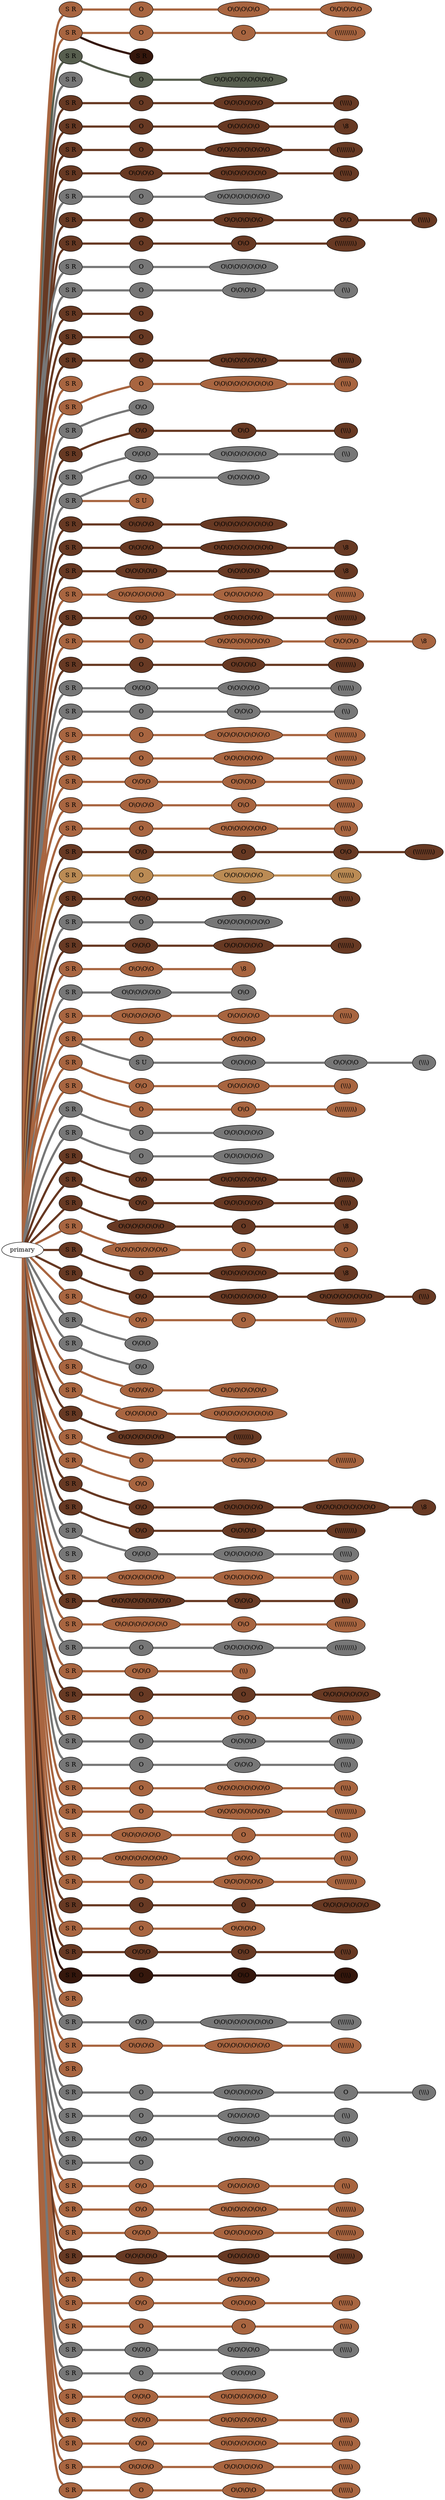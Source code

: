 graph {
 graph [rankdir=LR]
"1" [qtype="pendant_node", pendant_colors="#A86540,#777777", pendant_ply="S", pendant_attach="R", pendant_length="51", label="S R", style=filled, fillcolor="#A86540"]
"primary" -- "1" [qtype="pendant_link",penwidth=5,color="#A86540"]
"1:0" [qtype="knot_node", knot_value="1", knot_type="S", knot_position="3.0", knot_spin="Z", label="O", style=filled, fillcolor="#A86540"]
"1" -- "1:0" [qtype="knot_link",penwidth=5,color="#A86540"]
"1:1" [qtype="knot_node", knot_value="5", knot_type="S", knot_position="10.0", knot_spin="Z", label="O\\O\\O\\O\\O", style=filled, fillcolor="#A86540"]
"1:0" -- "1:1" [qtype="knot_link",penwidth=5,color="#A86540"]
"1:2" [qtype="knot_node", knot_value="5", knot_type="S", knot_position="17.0", knot_spin="Z", label="O\\O\\O\\O\\O", style=filled, fillcolor="#A86540"]
"1:1" -- "1:2" [qtype="knot_link",penwidth=5,color="#A86540"]
"2" [qtype="pendant_node", pendant_colors="#A86540,#777777", pendant_ply="S", pendant_attach="R", pendant_length="57", label="S R", style=filled, fillcolor="#A86540"]
"primary" -- "2" [qtype="pendant_link",penwidth=5,color="#A86540"]
"2:0" [qtype="knot_node", knot_value="1", knot_type="S", knot_position="10.0", knot_spin="Z", label="O", style=filled, fillcolor="#A86540"]
"2" -- "2:0" [qtype="knot_link",penwidth=5,color="#A86540"]
"2:1" [qtype="knot_node", knot_value="1", knot_type="S", knot_position="16.0", knot_spin="Z", label="O", style=filled, fillcolor="#A86540"]
"2:0" -- "2:1" [qtype="knot_link",penwidth=5,color="#A86540"]
"2:2" [qtype="knot_node", knot_value="9", knot_type="L", knot_position="23.0", knot_spin="Z", label="(\\\\\\\\\\\\\\\\\\)", style=filled, fillcolor="#A86540"]
"2:1" -- "2:2" [qtype="knot_link",penwidth=5,color="#A86540"]
"2s1" [qtype="pendant_node", pendant_colors="#35170C", pendant_ply="S", pendant_attach="R", pendant_length="1", label="S R", style=filled, fillcolor="#35170C"]
"2" -- "2s1" [qtype="pendant_link",penwidth=5,color="#35170C"]
"3" [qtype="pendant_node", pendant_colors="#575E4E,#673923", pendant_ply="S", pendant_attach="R", pendant_length="46", label="S R", style=filled, fillcolor="#575E4E"]
"primary" -- "3" [qtype="pendant_link",penwidth=5,color="#575E4E"]
"3:0" [qtype="knot_node", knot_value="1", knot_type="S", knot_position="9.0", knot_spin="Z", label="O", style=filled, fillcolor="#575E4E"]
"3" -- "3:0" [qtype="knot_link",penwidth=5,color="#575E4E"]
"3:1" [qtype="knot_node", knot_value="9", knot_type="S", knot_position="16.5", knot_spin="Z", label="O\\O\\O\\O\\O\\O\\O\\O\\O", style=filled, fillcolor="#575E4E"]
"3:0" -- "3:1" [qtype="knot_link",penwidth=5,color="#575E4E"]
"4" [qtype="pendant_node", pendant_colors="#777777,#35170C", pendant_ply="S", pendant_attach="R", pendant_length="2", label="S R", style=filled, fillcolor="#777777"]
"primary" -- "4" [qtype="pendant_link",penwidth=5,color="#777777"]
"5" [qtype="pendant_node", pendant_colors="#673923,#777777", pendant_ply="S", pendant_attach="R", pendant_length="46", label="S R", style=filled, fillcolor="#673923"]
"primary" -- "5" [qtype="pendant_link",penwidth=5,color="#673923"]
"5:0" [qtype="knot_node", knot_value="1", knot_type="S", knot_position="10.0", knot_spin="Z", label="O", style=filled, fillcolor="#673923"]
"5" -- "5:0" [qtype="knot_link",penwidth=5,color="#673923"]
"5:1" [qtype="knot_node", knot_value="6", knot_type="S", knot_position="17.5", knot_spin="Z", label="O\\O\\O\\O\\O\\O", style=filled, fillcolor="#673923"]
"5:0" -- "5:1" [qtype="knot_link",penwidth=5,color="#673923"]
"5:2" [qtype="knot_node", knot_value="4", knot_type="L", knot_position="24.0", knot_spin="Z", label="(\\\\\\\\)", style=filled, fillcolor="#673923"]
"5:1" -- "5:2" [qtype="knot_link",penwidth=5,color="#673923"]
"6" [qtype="pendant_node", pendant_colors="#673923", pendant_ply="S", pendant_attach="R", pendant_length="56", label="S R", style=filled, fillcolor="#673923"]
"primary" -- "6" [qtype="pendant_link",penwidth=5,color="#673923"]
"6:0" [qtype="knot_node", knot_value="1", knot_type="S", knot_position="10.0", knot_spin="Z", label="O", style=filled, fillcolor="#673923"]
"6" -- "6:0" [qtype="knot_link",penwidth=5,color="#673923"]
"6:1" [qtype="knot_node", knot_value="5", knot_type="S", knot_position="17.0", knot_spin="Z", label="O\\O\\O\\O\\O", style=filled, fillcolor="#673923"]
"6:0" -- "6:1" [qtype="knot_link",penwidth=5,color="#673923"]
"6:2" [qtype="knot_node", knot_value="1", knot_type="E", knot_position="23.0", knot_spin="Z", label="\\8", style=filled, fillcolor="#673923"]
"6:1" -- "6:2" [qtype="knot_link",penwidth=5,color="#673923"]
"7" [qtype="pendant_node", pendant_colors="#673923,#777777", pendant_ply="S", pendant_attach="R", pendant_length="34", label="S R", style=filled, fillcolor="#673923"]
"primary" -- "7" [qtype="pendant_link",penwidth=5,color="#673923"]
"7:0" [qtype="knot_node", knot_value="1", knot_type="S", knot_position="9.5", knot_spin="Z", label="O", style=filled, fillcolor="#673923"]
"7" -- "7:0" [qtype="knot_link",penwidth=5,color="#673923"]
"7:1" [qtype="knot_node", knot_value="8", knot_type="S", knot_position="17.0", knot_spin="Z", label="O\\O\\O\\O\\O\\O\\O\\O", style=filled, fillcolor="#673923"]
"7:0" -- "7:1" [qtype="knot_link",penwidth=5,color="#673923"]
"7:2" [qtype="knot_node", knot_value="7", knot_type="L", knot_position="23.0", knot_spin="Z", label="(\\\\\\\\\\\\\\)", style=filled, fillcolor="#673923"]
"7:1" -- "7:2" [qtype="knot_link",penwidth=5,color="#673923"]
"8" [qtype="pendant_node", pendant_colors="#673923", pendant_ply="S", pendant_attach="R", pendant_length="34", label="S R", style=filled, fillcolor="#673923"]
"primary" -- "8" [qtype="pendant_link",penwidth=5,color="#673923"]
"8:0" [qtype="knot_node", knot_value="4", knot_type="S", knot_position="10.5", knot_spin="Z", label="O\\O\\O\\O", style=filled, fillcolor="#673923"]
"8" -- "8:0" [qtype="knot_link",penwidth=5,color="#673923"]
"8:1" [qtype="knot_node", knot_value="7", knot_type="S", knot_position="17.5", knot_spin="Z", label="O\\O\\O\\O\\O\\O\\O", style=filled, fillcolor="#673923"]
"8:0" -- "8:1" [qtype="knot_link",penwidth=5,color="#673923"]
"8:2" [qtype="knot_node", knot_value="4", knot_type="L", knot_position="23.5", knot_spin="Z", label="(\\\\\\\\)", style=filled, fillcolor="#673923"]
"8:1" -- "8:2" [qtype="knot_link",penwidth=5,color="#673923"]
"9" [qtype="pendant_node", pendant_colors="#777777,#35170C", pendant_ply="S", pendant_attach="R", pendant_length="44", label="S R", style=filled, fillcolor="#777777"]
"primary" -- "9" [qtype="pendant_link",penwidth=5,color="#777777"]
"9:0" [qtype="knot_node", knot_value="1", knot_type="S", knot_position="10.0", knot_spin="Z", label="O", style=filled, fillcolor="#777777"]
"9" -- "9:0" [qtype="knot_link",penwidth=5,color="#777777"]
"9:1" [qtype="knot_node", knot_value="8", knot_type="S", knot_position="18.0", knot_spin="Z", label="O\\O\\O\\O\\O\\O\\O\\O", style=filled, fillcolor="#777777"]
"9:0" -- "9:1" [qtype="knot_link",penwidth=5,color="#777777"]
"10" [qtype="pendant_node", pendant_colors="#673923,#777777", pendant_ply="S", pendant_attach="R", pendant_length="41", label="S R", style=filled, fillcolor="#673923"]
"primary" -- "10" [qtype="pendant_link",penwidth=5,color="#673923"]
"10:0" [qtype="knot_node", knot_value="1", knot_type="S", knot_position="3.0", knot_spin="Z", label="O", style=filled, fillcolor="#673923"]
"10" -- "10:0" [qtype="knot_link",penwidth=5,color="#673923"]
"10:1" [qtype="knot_node", knot_value="6", knot_type="S", knot_position="10.5", knot_spin="Z", label="O\\O\\O\\O\\O\\O", style=filled, fillcolor="#673923"]
"10:0" -- "10:1" [qtype="knot_link",penwidth=5,color="#673923"]
"10:2" [qtype="knot_node", knot_value="2", knot_type="S", knot_position="16.5", knot_spin="Z", label="O\\O", style=filled, fillcolor="#673923"]
"10:1" -- "10:2" [qtype="knot_link",penwidth=5,color="#673923"]
"10:3" [qtype="knot_node", knot_value="4", knot_type="L", knot_position="23.0", knot_spin="Z", label="(\\\\\\\\)", style=filled, fillcolor="#673923"]
"10:2" -- "10:3" [qtype="knot_link",penwidth=5,color="#673923"]
"11" [qtype="pendant_node", pendant_colors="#673923", pendant_ply="S", pendant_attach="R", pendant_length="49", label="S R", style=filled, fillcolor="#673923"]
"primary" -- "11" [qtype="pendant_link",penwidth=5,color="#673923"]
"11:0" [qtype="knot_node", knot_value="1", knot_type="S", knot_position="10.0", knot_spin="Z", label="O", style=filled, fillcolor="#673923"]
"11" -- "11:0" [qtype="knot_link",penwidth=5,color="#673923"]
"11:1" [qtype="knot_node", knot_value="2", knot_type="S", knot_position="17.0", knot_spin="Z", label="O\\O", style=filled, fillcolor="#673923"]
"11:0" -- "11:1" [qtype="knot_link",penwidth=5,color="#673923"]
"11:2" [qtype="knot_node", knot_value="9", knot_type="L", knot_position="23.0", knot_spin="Z", label="(\\\\\\\\\\\\\\\\\\)", style=filled, fillcolor="#673923"]
"11:1" -- "11:2" [qtype="knot_link",penwidth=5,color="#673923"]
"12" [qtype="pendant_node", pendant_colors="#777777,#673923", pendant_ply="S", pendant_attach="R", pendant_length="19", label="S R", style=filled, fillcolor="#777777"]
"primary" -- "12" [qtype="pendant_link",penwidth=5,color="#777777"]
"12:0" [qtype="knot_node", knot_value="1", knot_type="S", knot_position="10.5", knot_spin="Z", label="O", style=filled, fillcolor="#777777"]
"12" -- "12:0" [qtype="knot_link",penwidth=5,color="#777777"]
"12:1" [qtype="knot_node", knot_value="7", knot_type="S", knot_position="18.0", knot_spin="Z", label="O\\O\\O\\O\\O\\O\\O", style=filled, fillcolor="#777777"]
"12:0" -- "12:1" [qtype="knot_link",penwidth=5,color="#777777"]
"13" [qtype="pendant_node", pendant_colors="#777777,#35170C", pendant_ply="S", pendant_attach="R", pendant_length="37", label="S R", style=filled, fillcolor="#777777"]
"primary" -- "13" [qtype="pendant_link",penwidth=5,color="#777777"]
"13:0" [qtype="knot_node", knot_value="1", knot_type="S", knot_position="10.5", knot_spin="Z", label="O", style=filled, fillcolor="#777777"]
"13" -- "13:0" [qtype="knot_link",penwidth=5,color="#777777"]
"13:1" [qtype="knot_node", knot_value="4", knot_type="S", knot_position="17.5", knot_spin="Z", label="O\\O\\O\\O", style=filled, fillcolor="#777777"]
"13:0" -- "13:1" [qtype="knot_link",penwidth=5,color="#777777"]
"13:2" [qtype="knot_node", knot_value="2", knot_type="L", knot_position="24.0", knot_spin="Z", label="(\\\\)", style=filled, fillcolor="#777777"]
"13:1" -- "13:2" [qtype="knot_link",penwidth=5,color="#777777"]
"14" [qtype="pendant_node", pendant_colors="#673923,#777777", pendant_ply="S", pendant_attach="R", pendant_length="15", label="S R", style=filled, fillcolor="#673923"]
"primary" -- "14" [qtype="pendant_link",penwidth=5,color="#673923"]
"14:0" [qtype="knot_node", knot_value="1", knot_type="S", knot_position="10.0", knot_spin="Z", label="O", style=filled, fillcolor="#673923"]
"14" -- "14:0" [qtype="knot_link",penwidth=5,color="#673923"]
"15" [qtype="pendant_node", pendant_colors="#673923", pendant_ply="S", pendant_attach="R", pendant_length="13", label="S R", style=filled, fillcolor="#673923"]
"primary" -- "15" [qtype="pendant_link",penwidth=5,color="#673923"]
"15:0" [qtype="knot_node", knot_value="1", knot_type="S", knot_position="9.5", knot_spin="Z", label="O", style=filled, fillcolor="#673923"]
"15" -- "15:0" [qtype="knot_link",penwidth=5,color="#673923"]
"16" [qtype="pendant_node", pendant_colors="#673923", pendant_ply="S", pendant_attach="R", pendant_length="60", label="S R", style=filled, fillcolor="#673923"]
"primary" -- "16" [qtype="pendant_link",penwidth=5,color="#673923"]
"16:0" [qtype="knot_node", knot_value="1", knot_type="S", knot_position="9.5", knot_spin="Z", label="O", style=filled, fillcolor="#673923"]
"16" -- "16:0" [qtype="knot_link",penwidth=5,color="#673923"]
"16:1" [qtype="knot_node", knot_value="7", knot_type="S", knot_position="17.0", knot_spin="Z", label="O\\O\\O\\O\\O\\O\\O", style=filled, fillcolor="#673923"]
"16:0" -- "16:1" [qtype="knot_link",penwidth=5,color="#673923"]
"16:2" [qtype="knot_node", knot_value="6", knot_type="L", knot_position="23.5", knot_spin="Z", label="(\\\\\\\\\\\\)", style=filled, fillcolor="#673923"]
"16:1" -- "16:2" [qtype="knot_link",penwidth=5,color="#673923"]
"17" [qtype="pendant_node", pendant_colors="#A86540,#777777", pendant_ply="S", pendant_attach="R", pendant_length="5", label="S R", style=filled, fillcolor="#A86540"]
"primary" -- "17" [qtype="pendant_link",penwidth=5,color="#A86540"]
"18" [qtype="pendant_node", pendant_colors="#A86540,#777777", pendant_ply="S", pendant_attach="R", pendant_length="41", label="S R", style=filled, fillcolor="#A86540"]
"primary" -- "18" [qtype="pendant_link",penwidth=5,color="#A86540"]
"18:0" [qtype="knot_node", knot_value="1", knot_type="S", knot_position="10.5", knot_spin="Z", label="O", style=filled, fillcolor="#A86540"]
"18" -- "18:0" [qtype="knot_link",penwidth=5,color="#A86540"]
"18:1" [qtype="knot_node", knot_value="9", knot_type="S", knot_position="18.5", knot_spin="Z", label="O\\O\\O\\O\\O\\O\\O\\O\\O", style=filled, fillcolor="#A86540"]
"18:0" -- "18:1" [qtype="knot_link",penwidth=5,color="#A86540"]
"18:2" [qtype="knot_node", knot_value="3", knot_type="L", knot_position="24.5", knot_spin="Z", label="(\\\\\\)", style=filled, fillcolor="#A86540"]
"18:1" -- "18:2" [qtype="knot_link",penwidth=5,color="#A86540"]
"19" [qtype="pendant_node", pendant_colors="#777777", pendant_ply="S", pendant_attach="R", pendant_length="7", label="S R", style=filled, fillcolor="#777777"]
"primary" -- "19" [qtype="pendant_link",penwidth=5,color="#777777"]
"19:0" [qtype="knot_node", knot_value="2", knot_type="S", knot_position="3.5", knot_spin="Z", label="O\\O", style=filled, fillcolor="#777777"]
"19" -- "19:0" [qtype="knot_link",penwidth=5,color="#777777"]
"20" [qtype="pendant_node", pendant_colors="#673923", pendant_ply="S", pendant_attach="R", pendant_length="45", label="S R", style=filled, fillcolor="#673923"]
"primary" -- "20" [qtype="pendant_link",penwidth=5,color="#673923"]
"20:0" [qtype="knot_node", knot_value="2", knot_type="S", knot_position="10.0", knot_spin="Z", label="O\\O", style=filled, fillcolor="#673923"]
"20" -- "20:0" [qtype="knot_link",penwidth=5,color="#673923"]
"20:1" [qtype="knot_node", knot_value="2", knot_type="S", knot_position="17.0", knot_spin="Z", label="O\\O", style=filled, fillcolor="#673923"]
"20:0" -- "20:1" [qtype="knot_link",penwidth=5,color="#673923"]
"20:2" [qtype="knot_node", knot_value="3", knot_type="L", knot_position="23.0", knot_spin="Z", label="(\\\\\\)", style=filled, fillcolor="#673923"]
"20:1" -- "20:2" [qtype="knot_link",penwidth=5,color="#673923"]
"21" [qtype="pendant_node", pendant_colors="#777777,#673923", pendant_ply="S", pendant_attach="R", pendant_length="39", label="S R", style=filled, fillcolor="#777777"]
"primary" -- "21" [qtype="pendant_link",penwidth=5,color="#777777"]
"21:0" [qtype="knot_node", knot_value="3", knot_type="S", knot_position="10.5", knot_spin="Z", label="O\\O\\O", style=filled, fillcolor="#777777"]
"21" -- "21:0" [qtype="knot_link",penwidth=5,color="#777777"]
"21:1" [qtype="knot_node", knot_value="7", knot_type="S", knot_position="17.0", knot_spin="Z", label="O\\O\\O\\O\\O\\O\\O", style=filled, fillcolor="#777777"]
"21:0" -- "21:1" [qtype="knot_link",penwidth=5,color="#777777"]
"21:2" [qtype="knot_node", knot_value="2", knot_type="L", knot_position="23.0", knot_spin="Z", label="(\\\\)", style=filled, fillcolor="#777777"]
"21:1" -- "21:2" [qtype="knot_link",penwidth=5,color="#777777"]
"22" [qtype="pendant_node", pendant_colors="#777777,#35170C", pendant_ply="S", pendant_attach="R", pendant_length="19", label="S R", style=filled, fillcolor="#777777"]
"primary" -- "22" [qtype="pendant_link",penwidth=5,color="#777777"]
"22:0" [qtype="knot_node", knot_value="2", knot_type="S", knot_position="9.5", knot_spin="Z", label="O\\O", style=filled, fillcolor="#777777"]
"22" -- "22:0" [qtype="knot_link",penwidth=5,color="#777777"]
"22:1" [qtype="knot_node", knot_value="5", knot_type="S", knot_position="16.0", knot_spin="Z", label="O\\O\\O\\O\\O", style=filled, fillcolor="#777777"]
"22:0" -- "22:1" [qtype="knot_link",penwidth=5,color="#777777"]
"22s1" [qtype="pendant_node", pendant_colors="#A86540", pendant_ply="S", pendant_attach="U", pendant_length="1", label="S U", style=filled, fillcolor="#A86540"]
"22" -- "22s1" [qtype="pendant_link",penwidth=5,color="#A86540"]
"23" [qtype="pendant_node", pendant_colors="#673923", pendant_ply="S", pendant_attach="R", pendant_length="40", label="S R", style=filled, fillcolor="#673923"]
"primary" -- "23" [qtype="pendant_link",penwidth=5,color="#673923"]
"23:0" [qtype="knot_node", knot_value="4", knot_type="S", knot_position="10.0", knot_spin="Z", label="O\\O\\O\\O", style=filled, fillcolor="#673923"]
"23" -- "23:0" [qtype="knot_link",penwidth=5,color="#673923"]
"23:1" [qtype="knot_node", knot_value="9", knot_type="S", knot_position="18.0", knot_spin="Z", label="O\\O\\O\\O\\O\\O\\O\\O\\O", style=filled, fillcolor="#673923"]
"23:0" -- "23:1" [qtype="knot_link",penwidth=5,color="#673923"]
"24" [qtype="pendant_node", pendant_colors="#673923", pendant_ply="S", pendant_attach="R", pendant_length="45", label="S R", style=filled, fillcolor="#673923"]
"primary" -- "24" [qtype="pendant_link",penwidth=5,color="#673923"]
"24:0" [qtype="knot_node", knot_value="4", knot_type="S", knot_position="11.0", knot_spin="Z", label="O\\O\\O\\O", style=filled, fillcolor="#673923"]
"24" -- "24:0" [qtype="knot_link",penwidth=5,color="#673923"]
"24:1" [qtype="knot_node", knot_value="9", knot_type="S", knot_position="18.0", knot_spin="Z", label="O\\O\\O\\O\\O\\O\\O\\O\\O", style=filled, fillcolor="#673923"]
"24:0" -- "24:1" [qtype="knot_link",penwidth=5,color="#673923"]
"24:2" [qtype="knot_node", knot_value="1", knot_type="E", knot_position="24.0", knot_spin="Z", label="\\8", style=filled, fillcolor="#673923"]
"24:1" -- "24:2" [qtype="knot_link",penwidth=5,color="#673923"]
"25" [qtype="pendant_node", pendant_colors="#673923", pendant_ply="S", pendant_attach="R", pendant_length="39", label="S R", style=filled, fillcolor="#673923"]
"primary" -- "25" [qtype="pendant_link",penwidth=5,color="#673923"]
"25:0" [qtype="knot_node", knot_value="5", knot_type="S", knot_position="11.0", knot_spin="Z", label="O\\O\\O\\O\\O", style=filled, fillcolor="#673923"]
"25" -- "25:0" [qtype="knot_link",penwidth=5,color="#673923"]
"25:1" [qtype="knot_node", knot_value="5", knot_type="S", knot_position="17.5", knot_spin="Z", label="O\\O\\O\\O\\O", style=filled, fillcolor="#673923"]
"25:0" -- "25:1" [qtype="knot_link",penwidth=5,color="#673923"]
"25:2" [qtype="knot_node", knot_value="1", knot_type="E", knot_position="24.0", knot_spin="Z", label="\\8", style=filled, fillcolor="#673923"]
"25:1" -- "25:2" [qtype="knot_link",penwidth=5,color="#673923"]
"26" [qtype="pendant_node", pendant_colors="#A86540,#777777", pendant_ply="S", pendant_attach="R", pendant_length="33", label="S R", style=filled, fillcolor="#A86540"]
"primary" -- "26" [qtype="pendant_link",penwidth=5,color="#A86540"]
"26:0" [qtype="knot_node", knot_value="7", knot_type="S", knot_position="11.0", knot_spin="Z", label="O\\O\\O\\O\\O\\O\\O", style=filled, fillcolor="#A86540"]
"26" -- "26:0" [qtype="knot_link",penwidth=5,color="#A86540"]
"26:1" [qtype="knot_node", knot_value="6", knot_type="S", knot_position="17.0", knot_spin="Z", label="O\\O\\O\\O\\O\\O", style=filled, fillcolor="#A86540"]
"26:0" -- "26:1" [qtype="knot_link",penwidth=5,color="#A86540"]
"26:2" [qtype="knot_node", knot_value="8", knot_type="L", knot_position="22.5", knot_spin="Z", label="(\\\\\\\\\\\\\\\\)", style=filled, fillcolor="#A86540"]
"26:1" -- "26:2" [qtype="knot_link",penwidth=5,color="#A86540"]
"27" [qtype="pendant_node", pendant_colors="#673923", pendant_ply="S", pendant_attach="R", pendant_length="32", label="S R", style=filled, fillcolor="#673923"]
"primary" -- "27" [qtype="pendant_link",penwidth=5,color="#673923"]
"27:0" [qtype="knot_node", knot_value="2", knot_type="S", knot_position="10.5", knot_spin="Z", label="O\\O", style=filled, fillcolor="#673923"]
"27" -- "27:0" [qtype="knot_link",penwidth=5,color="#673923"]
"27:1" [qtype="knot_node", knot_value="6", knot_type="S", knot_position="17.5", knot_spin="Z", label="O\\O\\O\\O\\O\\O", style=filled, fillcolor="#673923"]
"27:0" -- "27:1" [qtype="knot_link",penwidth=5,color="#673923"]
"27:2" [qtype="knot_node", knot_value="9", knot_type="L", knot_position="22.5", knot_spin="Z", label="(\\\\\\\\\\\\\\\\\\)", style=filled, fillcolor="#673923"]
"27:1" -- "27:2" [qtype="knot_link",penwidth=5,color="#673923"]
"28" [qtype="pendant_node", pendant_colors="#A86540,#777777", pendant_ply="S", pendant_attach="R", pendant_length="44", label="S R", style=filled, fillcolor="#A86540"]
"primary" -- "28" [qtype="pendant_link",penwidth=5,color="#A86540"]
"28:0" [qtype="knot_node", knot_value="1", knot_type="S", knot_position="3.0", knot_spin="Z", label="O", style=filled, fillcolor="#A86540"]
"28" -- "28:0" [qtype="knot_link",penwidth=5,color="#A86540"]
"28:1" [qtype="knot_node", knot_value="8", knot_type="S", knot_position="10.5", knot_spin="Z", label="O\\O\\O\\O\\O\\O\\O\\O", style=filled, fillcolor="#A86540"]
"28:0" -- "28:1" [qtype="knot_link",penwidth=5,color="#A86540"]
"28:2" [qtype="knot_node", knot_value="4", knot_type="S", knot_position="16.5", knot_spin="Z", label="O\\O\\O\\O", style=filled, fillcolor="#A86540"]
"28:1" -- "28:2" [qtype="knot_link",penwidth=5,color="#A86540"]
"28:3" [qtype="knot_node", knot_value="1", knot_type="E", knot_position="23.0", knot_spin="Z", label="\\8", style=filled, fillcolor="#A86540"]
"28:2" -- "28:3" [qtype="knot_link",penwidth=5,color="#A86540"]
"29" [qtype="pendant_node", pendant_colors="#673923,#777777", pendant_ply="S", pendant_attach="R", pendant_length="46", label="S R", style=filled, fillcolor="#673923"]
"primary" -- "29" [qtype="pendant_link",penwidth=5,color="#673923"]
"29:0" [qtype="knot_node", knot_value="1", knot_type="S", knot_position="10.0", knot_spin="Z", label="O", style=filled, fillcolor="#673923"]
"29" -- "29:0" [qtype="knot_link",penwidth=5,color="#673923"]
"29:1" [qtype="knot_node", knot_value="4", knot_type="S", knot_position="17.0", knot_spin="Z", label="O\\O\\O\\O", style=filled, fillcolor="#673923"]
"29:0" -- "29:1" [qtype="knot_link",penwidth=5,color="#673923"]
"29:2" [qtype="knot_node", knot_value="8", knot_type="L", knot_position="23.5", knot_spin="Z", label="(\\\\\\\\\\\\\\\\)", style=filled, fillcolor="#673923"]
"29:1" -- "29:2" [qtype="knot_link",penwidth=5,color="#673923"]
"30" [qtype="pendant_node", pendant_colors="#777777,#673923", pendant_ply="S", pendant_attach="R", pendant_length="46", label="S R", style=filled, fillcolor="#777777"]
"primary" -- "30" [qtype="pendant_link",penwidth=5,color="#777777"]
"30:0" [qtype="knot_node", knot_value="3", knot_type="S", knot_position="9.5", knot_spin="Z", label="O\\O\\O", style=filled, fillcolor="#777777"]
"30" -- "30:0" [qtype="knot_link",penwidth=5,color="#777777"]
"30:1" [qtype="knot_node", knot_value="5", knot_type="S", knot_position="16.5", knot_spin="Z", label="O\\O\\O\\O\\O", style=filled, fillcolor="#777777"]
"30:0" -- "30:1" [qtype="knot_link",penwidth=5,color="#777777"]
"30:2" [qtype="knot_node", knot_value="6", knot_type="L", knot_position="22.0", knot_spin="Z", label="(\\\\\\\\\\\\)", style=filled, fillcolor="#777777"]
"30:1" -- "30:2" [qtype="knot_link",penwidth=5,color="#777777"]
"31" [qtype="pendant_node", pendant_colors="#777777,#35170C", pendant_ply="S", pendant_attach="R", pendant_length="28", label="S R", style=filled, fillcolor="#777777"]
"primary" -- "31" [qtype="pendant_link",penwidth=5,color="#777777"]
"31:0" [qtype="knot_node", knot_value="1", knot_type="S", knot_position="10.0", knot_spin="Z", label="O", style=filled, fillcolor="#777777"]
"31" -- "31:0" [qtype="knot_link",penwidth=5,color="#777777"]
"31:1" [qtype="knot_node", knot_value="3", knot_type="S", knot_position="17.0", knot_spin="Z", label="O\\O\\O", style=filled, fillcolor="#777777"]
"31:0" -- "31:1" [qtype="knot_link",penwidth=5,color="#777777"]
"31:2" [qtype="knot_node", knot_value="2", knot_type="L", knot_position="23.0", knot_spin="Z", label="(\\\\)", style=filled, fillcolor="#777777"]
"31:1" -- "31:2" [qtype="knot_link",penwidth=5,color="#777777"]
"32" [qtype="pendant_node", pendant_colors="#A86540,#777777", pendant_ply="S", pendant_attach="R", pendant_length="41", label="S R", style=filled, fillcolor="#A86540"]
"primary" -- "32" [qtype="pendant_link",penwidth=5,color="#A86540"]
"32:0" [qtype="knot_node", knot_value="1", knot_type="S", knot_position="10.0", knot_spin="Z", label="O", style=filled, fillcolor="#A86540"]
"32" -- "32:0" [qtype="knot_link",penwidth=5,color="#A86540"]
"32:1" [qtype="knot_node", knot_value="8", knot_type="S", knot_position="17.5", knot_spin="Z", label="O\\O\\O\\O\\O\\O\\O\\O", style=filled, fillcolor="#A86540"]
"32:0" -- "32:1" [qtype="knot_link",penwidth=5,color="#A86540"]
"32:2" [qtype="knot_node", knot_value="9", knot_type="L", knot_position="23.0", knot_spin="Z", label="(\\\\\\\\\\\\\\\\\\)", style=filled, fillcolor="#A86540"]
"32:1" -- "32:2" [qtype="knot_link",penwidth=5,color="#A86540"]
"33" [qtype="pendant_node", pendant_colors="#A86540,#777777", pendant_ply="S", pendant_attach="R", pendant_length="33", label="S R", style=filled, fillcolor="#A86540"]
"primary" -- "33" [qtype="pendant_link",penwidth=5,color="#A86540"]
"33:0" [qtype="knot_node", knot_value="1", knot_type="S", knot_position="10.0", knot_spin="Z", label="O", style=filled, fillcolor="#A86540"]
"33" -- "33:0" [qtype="knot_link",penwidth=5,color="#A86540"]
"33:1" [qtype="knot_node", knot_value="6", knot_type="S", knot_position="17.5", knot_spin="Z", label="O\\O\\O\\O\\O\\O", style=filled, fillcolor="#A86540"]
"33:0" -- "33:1" [qtype="knot_link",penwidth=5,color="#A86540"]
"33:2" [qtype="knot_node", knot_value="9", knot_type="L", knot_position="23.0", knot_spin="Z", label="(\\\\\\\\\\\\\\\\\\)", style=filled, fillcolor="#A86540"]
"33:1" -- "33:2" [qtype="knot_link",penwidth=5,color="#A86540"]
"34" [qtype="pendant_node", pendant_colors="#A86540,#777777", pendant_ply="S", pendant_attach="R", pendant_length="40", label="S R", style=filled, fillcolor="#A86540"]
"primary" -- "34" [qtype="pendant_link",penwidth=5,color="#A86540"]
"34:0" [qtype="knot_node", knot_value="3", knot_type="S", knot_position="10.0", knot_spin="Z", label="O\\O\\O", style=filled, fillcolor="#A86540"]
"34" -- "34:0" [qtype="knot_link",penwidth=5,color="#A86540"]
"34:1" [qtype="knot_node", knot_value="4", knot_type="S", knot_position="17.0", knot_spin="Z", label="O\\O\\O\\O", style=filled, fillcolor="#A86540"]
"34:0" -- "34:1" [qtype="knot_link",penwidth=5,color="#A86540"]
"34:2" [qtype="knot_node", knot_value="7", knot_type="L", knot_position="23.0", knot_spin="Z", label="(\\\\\\\\\\\\\\)", style=filled, fillcolor="#A86540"]
"34:1" -- "34:2" [qtype="knot_link",penwidth=5,color="#A86540"]
"35" [qtype="pendant_node", pendant_colors="#A86540,#777777", pendant_ply="S", pendant_attach="R", pendant_length="45", label="S R", style=filled, fillcolor="#A86540"]
"primary" -- "35" [qtype="pendant_link",penwidth=5,color="#A86540"]
"35:0" [qtype="knot_node", knot_value="4", knot_type="S", knot_position="10.0", knot_spin="Z", label="O\\O\\O\\O", style=filled, fillcolor="#A86540"]
"35" -- "35:0" [qtype="knot_link",penwidth=5,color="#A86540"]
"35:1" [qtype="knot_node", knot_value="2", knot_type="S", knot_position="16.5", knot_spin="Z", label="O\\O", style=filled, fillcolor="#A86540"]
"35:0" -- "35:1" [qtype="knot_link",penwidth=5,color="#A86540"]
"35:2" [qtype="knot_node", knot_value="7", knot_type="L", knot_position="22.5", knot_spin="Z", label="(\\\\\\\\\\\\\\)", style=filled, fillcolor="#A86540"]
"35:1" -- "35:2" [qtype="knot_link",penwidth=5,color="#A86540"]
"36" [qtype="pendant_node", pendant_colors="#A86540,#777777", pendant_ply="S", pendant_attach="R", pendant_length="48", label="S R", style=filled, fillcolor="#A86540"]
"primary" -- "36" [qtype="pendant_link",penwidth=5,color="#A86540"]
"36:0" [qtype="knot_node", knot_value="1", knot_type="S", knot_position="10.0", knot_spin="Z", label="O", style=filled, fillcolor="#A86540"]
"36" -- "36:0" [qtype="knot_link",penwidth=5,color="#A86540"]
"36:1" [qtype="knot_node", knot_value="7", knot_type="S", knot_position="17.0", knot_spin="Z", label="O\\O\\O\\O\\O\\O\\O", style=filled, fillcolor="#A86540"]
"36:0" -- "36:1" [qtype="knot_link",penwidth=5,color="#A86540"]
"36:2" [qtype="knot_node", knot_value="3", knot_type="L", knot_position="23.0", knot_spin="Z", label="(\\\\\\)", style=filled, fillcolor="#A86540"]
"36:1" -- "36:2" [qtype="knot_link",penwidth=5,color="#A86540"]
"37" [qtype="pendant_node", pendant_colors="#673923", pendant_ply="S", pendant_attach="R", pendant_length="46", label="S R", style=filled, fillcolor="#673923"]
"primary" -- "37" [qtype="pendant_link",penwidth=5,color="#673923"]
"37:0" [qtype="knot_node", knot_value="2", knot_type="S", knot_position="3.0", knot_spin="Z", label="O\\O", style=filled, fillcolor="#673923"]
"37" -- "37:0" [qtype="knot_link",penwidth=5,color="#673923"]
"37:1" [qtype="knot_node", knot_value="1", knot_type="S", knot_position="9.5", knot_spin="Z", label="O", style=filled, fillcolor="#673923"]
"37:0" -- "37:1" [qtype="knot_link",penwidth=5,color="#673923"]
"37:2" [qtype="knot_node", knot_value="2", knot_type="S", knot_position="16.0", knot_spin="Z", label="O\\O", style=filled, fillcolor="#673923"]
"37:1" -- "37:2" [qtype="knot_link",penwidth=5,color="#673923"]
"37:3" [qtype="knot_node", knot_value="9", knot_type="L", knot_position="23.0", knot_spin="Z", label="(\\\\\\\\\\\\\\\\\\)", style=filled, fillcolor="#673923"]
"37:2" -- "37:3" [qtype="knot_link",penwidth=5,color="#673923"]
"38" [qtype="pendant_node", pendant_colors="#BB8B54", pendant_ply="S", pendant_attach="R", pendant_length="33", label="S R", style=filled, fillcolor="#BB8B54"]
"primary" -- "38" [qtype="pendant_link",penwidth=5,color="#BB8B54"]
"38:0" [qtype="knot_node", knot_value="1", knot_type="S", knot_position="9.5", knot_spin="Z", label="O", style=filled, fillcolor="#BB8B54"]
"38" -- "38:0" [qtype="knot_link",penwidth=5,color="#BB8B54"]
"38:1" [qtype="knot_node", knot_value="6", knot_type="S", knot_position="17.0", knot_spin="Z", label="O\\O\\O\\O\\O\\O", style=filled, fillcolor="#BB8B54"]
"38:0" -- "38:1" [qtype="knot_link",penwidth=5,color="#BB8B54"]
"38:2" [qtype="knot_node", knot_value="6", knot_type="L", knot_position="23.0", knot_spin="Z", label="(\\\\\\\\\\\\)", style=filled, fillcolor="#BB8B54"]
"38:1" -- "38:2" [qtype="knot_link",penwidth=5,color="#BB8B54"]
"39" [qtype="pendant_node", pendant_colors="#673923,#777777", pendant_ply="S", pendant_attach="R", pendant_length="36", label="S R", style=filled, fillcolor="#673923"]
"primary" -- "39" [qtype="pendant_link",penwidth=5,color="#673923"]
"39:0" [qtype="knot_node", knot_value="3", knot_type="S", knot_position="10.0", knot_spin="Z", label="O\\O\\O", style=filled, fillcolor="#673923"]
"39" -- "39:0" [qtype="knot_link",penwidth=5,color="#673923"]
"39:1" [qtype="knot_node", knot_value="1", knot_type="S", knot_position="16.5", knot_spin="Z", label="O", style=filled, fillcolor="#673923"]
"39:0" -- "39:1" [qtype="knot_link",penwidth=5,color="#673923"]
"39:2" [qtype="knot_node", knot_value="5", knot_type="L", knot_position="22.0", knot_spin="Z", label="(\\\\\\\\\\)", style=filled, fillcolor="#673923"]
"39:1" -- "39:2" [qtype="knot_link",penwidth=5,color="#673923"]
"40" [qtype="pendant_node", pendant_colors="#777777,#35170C", pendant_ply="S", pendant_attach="R", pendant_length="18", label="S R", style=filled, fillcolor="#777777"]
"primary" -- "40" [qtype="pendant_link",penwidth=5,color="#777777"]
"40:0" [qtype="knot_node", knot_value="1", knot_type="S", knot_position="10.0", knot_spin="Z", label="O", style=filled, fillcolor="#777777"]
"40" -- "40:0" [qtype="knot_link",penwidth=5,color="#777777"]
"40:1" [qtype="knot_node", knot_value="8", knot_type="S", knot_position="17.0", knot_spin="Z", label="O\\O\\O\\O\\O\\O\\O\\O", style=filled, fillcolor="#777777"]
"40:0" -- "40:1" [qtype="knot_link",penwidth=5,color="#777777"]
"41" [qtype="pendant_node", pendant_colors="#673923", pendant_ply="S", pendant_attach="R", pendant_length="47", label="S R", style=filled, fillcolor="#673923"]
"primary" -- "41" [qtype="pendant_link",penwidth=5,color="#673923"]
"41:0" [qtype="knot_node", knot_value="3", knot_type="S", knot_position="11.0", knot_spin="Z", label="O\\O\\O", style=filled, fillcolor="#673923"]
"41" -- "41:0" [qtype="knot_link",penwidth=5,color="#673923"]
"41:1" [qtype="knot_node", knot_value="6", knot_type="S", knot_position="18.0", knot_spin="Z", label="O\\O\\O\\O\\O\\O", style=filled, fillcolor="#673923"]
"41:0" -- "41:1" [qtype="knot_link",penwidth=5,color="#673923"]
"41:2" [qtype="knot_node", knot_value="6", knot_type="L", knot_position="24.0", knot_spin="Z", label="(\\\\\\\\\\\\)", style=filled, fillcolor="#673923"]
"41:1" -- "41:2" [qtype="knot_link",penwidth=5,color="#673923"]
"42" [qtype="pendant_node", pendant_colors="#A86540,#777777", pendant_ply="S", pendant_attach="R", pendant_length="59", label="S R", style=filled, fillcolor="#A86540"]
"primary" -- "42" [qtype="pendant_link",penwidth=5,color="#A86540"]
"42:0" [qtype="knot_node", knot_value="4", knot_type="S", knot_position="11.0", knot_spin="Z", label="O\\O\\O\\O", style=filled, fillcolor="#A86540"]
"42" -- "42:0" [qtype="knot_link",penwidth=5,color="#A86540"]
"42:1" [qtype="knot_node", knot_value="1", knot_type="E", knot_position="24.0", knot_spin="Z", label="\\8", style=filled, fillcolor="#A86540"]
"42:0" -- "42:1" [qtype="knot_link",penwidth=5,color="#A86540"]
"43" [qtype="pendant_node", pendant_colors="#777777", pendant_ply="S", pendant_attach="R", pendant_length="53", label="S R", style=filled, fillcolor="#777777"]
"primary" -- "43" [qtype="pendant_link",penwidth=5,color="#777777"]
"43:0" [qtype="knot_node", knot_value="6", knot_type="S", knot_position="11.0", knot_spin="Z", label="O\\O\\O\\O\\O\\O", style=filled, fillcolor="#777777"]
"43" -- "43:0" [qtype="knot_link",penwidth=5,color="#777777"]
"43:1" [qtype="knot_node", knot_value="2", knot_type="S", knot_position="17.5", knot_spin="Z", label="O\\O", style=filled, fillcolor="#777777"]
"43:0" -- "43:1" [qtype="knot_link",penwidth=5,color="#777777"]
"44" [qtype="pendant_node", pendant_colors="#A86540,#777777", pendant_ply="S", pendant_attach="R", pendant_length="47", label="S R", style=filled, fillcolor="#A86540"]
"primary" -- "44" [qtype="pendant_link",penwidth=5,color="#A86540"]
"44:0" [qtype="knot_node", knot_value="6", knot_type="S", knot_position="11.5", knot_spin="Z", label="O\\O\\O\\O\\O\\O", style=filled, fillcolor="#A86540"]
"44" -- "44:0" [qtype="knot_link",penwidth=5,color="#A86540"]
"44:1" [qtype="knot_node", knot_value="5", knot_type="S", knot_position="18.0", knot_spin="Z", label="O\\O\\O\\O\\O", style=filled, fillcolor="#A86540"]
"44:0" -- "44:1" [qtype="knot_link",penwidth=5,color="#A86540"]
"44:2" [qtype="knot_node", knot_value="4", knot_type="L", knot_position="24.0", knot_spin="Z", label="(\\\\\\\\)", style=filled, fillcolor="#A86540"]
"44:1" -- "44:2" [qtype="knot_link",penwidth=5,color="#A86540"]
"45" [qtype="pendant_node", pendant_colors="#A86540", pendant_ply="S", pendant_attach="R", pendant_length="18", label="S R", style=filled, fillcolor="#A86540"]
"primary" -- "45" [qtype="pendant_link",penwidth=5,color="#A86540"]
"45:0" [qtype="knot_node", knot_value="1", knot_type="S", knot_position="10.5", knot_spin="Z", label="O", style=filled, fillcolor="#A86540"]
"45" -- "45:0" [qtype="knot_link",penwidth=5,color="#A86540"]
"45:1" [qtype="knot_node", knot_value="4", knot_type="S", knot_position="17.5", knot_spin="Z", label="O\\O\\O\\O", style=filled, fillcolor="#A86540"]
"45:0" -- "45:1" [qtype="knot_link",penwidth=5,color="#A86540"]
"45s1" [qtype="pendant_node", pendant_colors="#777777,#673923", pendant_ply="S", pendant_attach="U", pendant_length="35", label="S U", style=filled, fillcolor="#777777"]
"45" -- "45s1" [qtype="pendant_link",penwidth=5,color="#777777"]
"45s1:0" [qtype="knot_node", knot_value="4", knot_type="S", knot_position="10.0", knot_spin="Z", label="O\\O\\O\\O", style=filled, fillcolor="#777777"]
"45s1" -- "45s1:0" [qtype="knot_link",penwidth=5,color="#777777"]
"45s1:1" [qtype="knot_node", knot_value="4", knot_type="S", knot_position="16.0", knot_spin="Z", label="O\\O\\O\\O", style=filled, fillcolor="#777777"]
"45s1:0" -- "45s1:1" [qtype="knot_link",penwidth=5,color="#777777"]
"45s1:2" [qtype="knot_node", knot_value="3", knot_type="L", knot_position="22.0", knot_spin="Z", label="(\\\\\\)", style=filled, fillcolor="#777777"]
"45s1:1" -- "45s1:2" [qtype="knot_link",penwidth=5,color="#777777"]
"46" [qtype="pendant_node", pendant_colors="#A86540,#777777", pendant_ply="S", pendant_attach="R", pendant_length="33", label="S R", style=filled, fillcolor="#A86540"]
"primary" -- "46" [qtype="pendant_link",penwidth=5,color="#A86540"]
"46:0" [qtype="knot_node", knot_value="2", knot_type="S", knot_position="3.5", knot_spin="Z", label="O\\O", style=filled, fillcolor="#A86540"]
"46" -- "46:0" [qtype="knot_link",penwidth=5,color="#A86540"]
"46:1" [qtype="knot_node", knot_value="5", knot_type="S", knot_position="16.0", knot_spin="Z", label="O\\O\\O\\O\\O", style=filled, fillcolor="#A86540"]
"46:0" -- "46:1" [qtype="knot_link",penwidth=5,color="#A86540"]
"46:2" [qtype="knot_node", knot_value="3", knot_type="L", knot_position="22.0", knot_spin="Z", label="(\\\\\\)", style=filled, fillcolor="#A86540"]
"46:1" -- "46:2" [qtype="knot_link",penwidth=5,color="#A86540"]
"47" [qtype="pendant_node", pendant_colors="#A86540,#777777", pendant_ply="S", pendant_attach="R", pendant_length="38", label="S R", style=filled, fillcolor="#A86540"]
"primary" -- "47" [qtype="pendant_link",penwidth=5,color="#A86540"]
"47:0" [qtype="knot_node", knot_value="1", knot_type="S", knot_position="10.0", knot_spin="Z", label="O", style=filled, fillcolor="#A86540"]
"47" -- "47:0" [qtype="knot_link",penwidth=5,color="#A86540"]
"47:1" [qtype="knot_node", knot_value="2", knot_type="S", knot_position="17.0", knot_spin="Z", label="O\\O", style=filled, fillcolor="#A86540"]
"47:0" -- "47:1" [qtype="knot_link",penwidth=5,color="#A86540"]
"47:2" [qtype="knot_node", knot_value="9", knot_type="L", knot_position="24.0", knot_spin="Z", label="(\\\\\\\\\\\\\\\\\\)", style=filled, fillcolor="#A86540"]
"47:1" -- "47:2" [qtype="knot_link",penwidth=5,color="#A86540"]
"48" [qtype="pendant_node", pendant_colors="#777777,#673923", pendant_ply="S", pendant_attach="R", pendant_length="21", label="S R", style=filled, fillcolor="#777777"]
"primary" -- "48" [qtype="pendant_link",penwidth=5,color="#777777"]
"48:0" [qtype="knot_node", knot_value="1", knot_type="S", knot_position="10.0", knot_spin="Z", label="O", style=filled, fillcolor="#777777"]
"48" -- "48:0" [qtype="knot_link",penwidth=5,color="#777777"]
"48:1" [qtype="knot_node", knot_value="6", knot_type="S", knot_position="17.0", knot_spin="Z", label="O\\O\\O\\O\\O\\O", style=filled, fillcolor="#777777"]
"48:0" -- "48:1" [qtype="knot_link",penwidth=5,color="#777777"]
"49" [qtype="pendant_node", pendant_colors="#777777,#35170C", pendant_ply="S", pendant_attach="R", pendant_length="19", label="S R", style=filled, fillcolor="#777777"]
"primary" -- "49" [qtype="pendant_link",penwidth=5,color="#777777"]
"49:0" [qtype="knot_node", knot_value="1", knot_type="S", knot_position="10.0", knot_spin="Z", label="O", style=filled, fillcolor="#777777"]
"49" -- "49:0" [qtype="knot_link",penwidth=5,color="#777777"]
"49:1" [qtype="knot_node", knot_value="6", knot_type="S", knot_position="18.0", knot_spin="Z", label="O\\O\\O\\O\\O\\O", style=filled, fillcolor="#777777"]
"49:0" -- "49:1" [qtype="knot_link",penwidth=5,color="#777777"]
"50" [qtype="pendant_node", pendant_colors="#673923", pendant_ply="S", pendant_attach="R", pendant_length="43", label="S R", style=filled, fillcolor="#673923"]
"primary" -- "50" [qtype="pendant_link",penwidth=5,color="#673923"]
"50:0" [qtype="knot_node", knot_value="2", knot_type="S", knot_position="10.0", knot_spin="Z", label="O\\O", style=filled, fillcolor="#673923"]
"50" -- "50:0" [qtype="knot_link",penwidth=5,color="#673923"]
"50:1" [qtype="knot_node", knot_value="7", knot_type="S", knot_position="17.5", knot_spin="Z", label="O\\O\\O\\O\\O\\O\\O", style=filled, fillcolor="#673923"]
"50:0" -- "50:1" [qtype="knot_link",penwidth=5,color="#673923"]
"50:2" [qtype="knot_node", knot_value="7", knot_type="L", knot_position="24.5", knot_spin="Z", label="(\\\\\\\\\\\\\\)", style=filled, fillcolor="#673923"]
"50:1" -- "50:2" [qtype="knot_link",penwidth=5,color="#673923"]
"51" [qtype="pendant_node", pendant_colors="#673923,#777777", pendant_ply="S", pendant_attach="R", pendant_length="53", label="S R", style=filled, fillcolor="#673923"]
"primary" -- "51" [qtype="pendant_link",penwidth=5,color="#673923"]
"51:0" [qtype="knot_node", knot_value="2", knot_type="S", knot_position="10.5", knot_spin="Z", label="O\\O", style=filled, fillcolor="#673923"]
"51" -- "51:0" [qtype="knot_link",penwidth=5,color="#673923"]
"51:1" [qtype="knot_node", knot_value="6", knot_type="S", knot_position="17.5", knot_spin="Z", label="O\\O\\O\\O\\O\\O", style=filled, fillcolor="#673923"]
"51:0" -- "51:1" [qtype="knot_link",penwidth=5,color="#673923"]
"51:2" [qtype="knot_node", knot_value="3", knot_type="L", knot_position="23.5", knot_spin="Z", label="(\\\\\\)", style=filled, fillcolor="#673923"]
"51:1" -- "51:2" [qtype="knot_link",penwidth=5,color="#673923"]
"52" [qtype="pendant_node", pendant_colors="#673923,#777777", pendant_ply="S", pendant_attach="R", pendant_length="50", label="S R", style=filled, fillcolor="#673923"]
"primary" -- "52" [qtype="pendant_link",penwidth=5,color="#673923"]
"52:0" [qtype="knot_node", knot_value="7", knot_type="S", knot_position="11.0", knot_spin="Z", label="O\\O\\O\\O\\O\\O\\O", style=filled, fillcolor="#673923"]
"52" -- "52:0" [qtype="knot_link",penwidth=5,color="#673923"]
"52:1" [qtype="knot_node", knot_value="1", knot_type="S", knot_position="16.5", knot_spin="Z", label="O", style=filled, fillcolor="#673923"]
"52:0" -- "52:1" [qtype="knot_link",penwidth=5,color="#673923"]
"52:2" [qtype="knot_node", knot_value="1", knot_type="E", knot_position="23.5", knot_spin="Z", label="\\8", style=filled, fillcolor="#673923"]
"52:1" -- "52:2" [qtype="knot_link",penwidth=5,color="#673923"]
"53" [qtype="pendant_node", pendant_colors="#A86540,#777777", pendant_ply="S", pendant_attach="R", pendant_length="32", label="S R", style=filled, fillcolor="#A86540"]
"primary" -- "53" [qtype="pendant_link",penwidth=5,color="#A86540"]
"53:0" [qtype="knot_node", knot_value="8", knot_type="S", knot_position="11.9", knot_spin="Z", label="O\\O\\O\\O\\O\\O\\O\\O", style=filled, fillcolor="#A86540"]
"53" -- "53:0" [qtype="knot_link",penwidth=5,color="#A86540"]
"53:1" [qtype="knot_node", knot_value="1", knot_type="S", knot_position="16.0", knot_spin="Z", label="O", style=filled, fillcolor="#A86540"]
"53:0" -- "53:1" [qtype="knot_link",penwidth=5,color="#A86540"]
"53:2" [qtype="knot_node", knot_value="1", knot_type="S", knot_position="23.5", knot_spin="Z", label="O", style=filled, fillcolor="#A86540"]
"53:1" -- "53:2" [qtype="knot_link",penwidth=5,color="#A86540"]
"54" [qtype="pendant_node", pendant_colors="#673923,#777777", pendant_ply="S", pendant_attach="R", pendant_length="54", label="S R", style=filled, fillcolor="#673923"]
"primary" -- "54" [qtype="pendant_link",penwidth=5,color="#673923"]
"54:0" [qtype="knot_node", knot_value="1", knot_type="S", knot_position="10.5", knot_spin="Z", label="O", style=filled, fillcolor="#673923"]
"54" -- "54:0" [qtype="knot_link",penwidth=5,color="#673923"]
"54:1" [qtype="knot_node", knot_value="7", knot_type="S", knot_position="18.0", knot_spin="Z", label="O\\O\\O\\O\\O\\O\\O", style=filled, fillcolor="#673923"]
"54:0" -- "54:1" [qtype="knot_link",penwidth=5,color="#673923"]
"54:2" [qtype="knot_node", knot_value="1", knot_type="E", knot_position="24.5", knot_spin="Z", label="\\8", style=filled, fillcolor="#673923"]
"54:1" -- "54:2" [qtype="knot_link",penwidth=5,color="#673923"]
"55" [qtype="pendant_node", pendant_colors="#673923,#777777", pendant_ply="S", pendant_attach="R", pendant_length="37", label="S R", style=filled, fillcolor="#673923"]
"primary" -- "55" [qtype="pendant_link",penwidth=5,color="#673923"]
"55:0" [qtype="knot_node", knot_value="2", knot_type="S", knot_position="3.5", knot_spin="Z", label="O\\O", style=filled, fillcolor="#673923"]
"55" -- "55:0" [qtype="knot_link",penwidth=5,color="#673923"]
"55:1" [qtype="knot_node", knot_value="7", knot_type="S", knot_position="11.0", knot_spin="Z", label="O\\O\\O\\O\\O\\O\\O", style=filled, fillcolor="#673923"]
"55:0" -- "55:1" [qtype="knot_link",penwidth=5,color="#673923"]
"55:2" [qtype="knot_node", knot_value="8", knot_type="S", knot_position="17.0", knot_spin="Z", label="O\\O\\O\\O\\O\\O\\O\\O", style=filled, fillcolor="#673923"]
"55:1" -- "55:2" [qtype="knot_link",penwidth=5,color="#673923"]
"55:3" [qtype="knot_node", knot_value="3", knot_type="L", knot_position="23.0", knot_spin="Z", label="(\\\\\\)", style=filled, fillcolor="#673923"]
"55:2" -- "55:3" [qtype="knot_link",penwidth=5,color="#673923"]
"56" [qtype="pendant_node", pendant_colors="#A86540,#777777", pendant_ply="S", pendant_attach="R", pendant_length="43", label="S R", style=filled, fillcolor="#A86540"]
"primary" -- "56" [qtype="pendant_link",penwidth=5,color="#A86540"]
"56:0" [qtype="knot_node", knot_value="2", knot_type="S", knot_position="10.5", knot_spin="Z", label="O\\O", style=filled, fillcolor="#A86540"]
"56" -- "56:0" [qtype="knot_link",penwidth=5,color="#A86540"]
"56:1" [qtype="knot_node", knot_value="1", knot_type="S", knot_position="17.5", knot_spin="Z", label="O", style=filled, fillcolor="#A86540"]
"56:0" -- "56:1" [qtype="knot_link",penwidth=5,color="#A86540"]
"56:2" [qtype="knot_node", knot_value="9", knot_type="L", knot_position="25.0", knot_spin="Z", label="(\\\\\\\\\\\\\\\\\\)", style=filled, fillcolor="#A86540"]
"56:1" -- "56:2" [qtype="knot_link",penwidth=5,color="#A86540"]
"57" [qtype="pendant_node", pendant_colors="#777777,#673923", pendant_ply="S", pendant_attach="R", pendant_length="11", label="S R", style=filled, fillcolor="#777777"]
"primary" -- "57" [qtype="pendant_link",penwidth=5,color="#777777"]
"57:0" [qtype="knot_node", knot_value="3", knot_type="S", knot_position="10.0", knot_spin="Z", label="O\\O\\O", style=filled, fillcolor="#777777"]
"57" -- "57:0" [qtype="knot_link",penwidth=5,color="#777777"]
"58" [qtype="pendant_node", pendant_colors="#777777,#35170C", pendant_ply="S", pendant_attach="R", pendant_length="12", label="S R", style=filled, fillcolor="#777777"]
"primary" -- "58" [qtype="pendant_link",penwidth=5,color="#777777"]
"58:0" [qtype="knot_node", knot_value="2", knot_type="S", knot_position="10.5", knot_spin="Z", label="O\\O", style=filled, fillcolor="#777777"]
"58" -- "58:0" [qtype="knot_link",penwidth=5,color="#777777"]
"59" [qtype="pendant_node", pendant_colors="#A86540,#777777", pendant_ply="S", pendant_attach="R", pendant_length="42", label="S R", style=filled, fillcolor="#A86540"]
"primary" -- "59" [qtype="pendant_link",penwidth=5,color="#A86540"]
"59:0" [qtype="knot_node", knot_value="4", knot_type="S", knot_position="11.0", knot_spin="Z", label="O\\O\\O\\O", style=filled, fillcolor="#A86540"]
"59" -- "59:0" [qtype="knot_link",penwidth=5,color="#A86540"]
"59:1" [qtype="knot_node", knot_value="7", knot_type="S", knot_position="18.0", knot_spin="Z", label="O\\O\\O\\O\\O\\O\\O", style=filled, fillcolor="#A86540"]
"59:0" -- "59:1" [qtype="knot_link",penwidth=5,color="#A86540"]
"60" [qtype="pendant_node", pendant_colors="#A86540,#777777", pendant_ply="S", pendant_attach="R", pendant_length="39", label="S R", style=filled, fillcolor="#A86540"]
"primary" -- "60" [qtype="pendant_link",penwidth=5,color="#A86540"]
"60:0" [qtype="knot_node", knot_value="5", knot_type="S", knot_position="10.5", knot_spin="Z", label="O\\O\\O\\O\\O", style=filled, fillcolor="#A86540"]
"60" -- "60:0" [qtype="knot_link",penwidth=5,color="#A86540"]
"60:1" [qtype="knot_node", knot_value="9", knot_type="S", knot_position="17.5", knot_spin="Z", label="O\\O\\O\\O\\O\\O\\O\\O\\O", style=filled, fillcolor="#A86540"]
"60:0" -- "60:1" [qtype="knot_link",penwidth=5,color="#A86540"]
"61" [qtype="pendant_node", pendant_colors="#673923,#777777", pendant_ply="S", pendant_attach="R", pendant_length="33", label="S R", style=filled, fillcolor="#673923"]
"primary" -- "61" [qtype="pendant_link",penwidth=5,color="#673923"]
"61:0" [qtype="knot_node", knot_value="7", knot_type="S", knot_position="11.0", knot_spin="Z", label="O\\O\\O\\O\\O\\O\\O", style=filled, fillcolor="#673923"]
"61" -- "61:0" [qtype="knot_link",penwidth=5,color="#673923"]
"61:1" [qtype="knot_node", knot_value="8", knot_type="L", knot_position="23.0", knot_spin="Z", label="(\\\\\\\\\\\\\\\\)", style=filled, fillcolor="#673923"]
"61:0" -- "61:1" [qtype="knot_link",penwidth=5,color="#673923"]
"62" [qtype="pendant_node", pendant_colors="#A86540", pendant_ply="S", pendant_attach="R", pendant_length="42", label="S R", style=filled, fillcolor="#A86540"]
"primary" -- "62" [qtype="pendant_link",penwidth=5,color="#A86540"]
"62:0" [qtype="knot_node", knot_value="1", knot_type="S", knot_position="2.5", knot_spin="Z", label="O", style=filled, fillcolor="#A86540"]
"62" -- "62:0" [qtype="knot_link",penwidth=5,color="#A86540"]
"62:1" [qtype="knot_node", knot_value="4", knot_type="S", knot_position="16.5", knot_spin="Z", label="O\\O\\O\\O", style=filled, fillcolor="#A86540"]
"62:0" -- "62:1" [qtype="knot_link",penwidth=5,color="#A86540"]
"62:2" [qtype="knot_node", knot_value="8", knot_type="L", knot_position="23.5", knot_spin="Z", label="(\\\\\\\\\\\\\\\\)", style=filled, fillcolor="#A86540"]
"62:1" -- "62:2" [qtype="knot_link",penwidth=5,color="#A86540"]
"63" [qtype="pendant_node", pendant_colors="#A86540,#777777", pendant_ply="S", pendant_attach="R", pendant_length="15", label="S R", style=filled, fillcolor="#A86540"]
"primary" -- "63" [qtype="pendant_link",penwidth=5,color="#A86540"]
"63:0" [qtype="knot_node", knot_value="2", knot_type="S", knot_position="11.0", knot_spin="Z", label="O\\O", style=filled, fillcolor="#A86540"]
"63" -- "63:0" [qtype="knot_link",penwidth=5,color="#A86540"]
"64" [qtype="pendant_node", pendant_colors="#673923", pendant_ply="S", pendant_attach="R", pendant_length="43", label="S R", style=filled, fillcolor="#673923"]
"primary" -- "64" [qtype="pendant_link",penwidth=5,color="#673923"]
"64:0" [qtype="knot_node", knot_value="2", knot_type="S", knot_position="3.5", knot_spin="Z", label="O\\O", style=filled, fillcolor="#673923"]
"64" -- "64:0" [qtype="knot_link",penwidth=5,color="#673923"]
"64:1" [qtype="knot_node", knot_value="6", knot_type="S", knot_position="10.5", knot_spin="Z", label="O\\O\\O\\O\\O\\O", style=filled, fillcolor="#673923"]
"64:0" -- "64:1" [qtype="knot_link",penwidth=5,color="#673923"]
"64:2" [qtype="knot_node", knot_value="9", knot_type="S", knot_position="17.0", knot_spin="Z", label="O\\O\\O\\O\\O\\O\\O\\O\\O", style=filled, fillcolor="#673923"]
"64:1" -- "64:2" [qtype="knot_link",penwidth=5,color="#673923"]
"64:3" [qtype="knot_node", knot_value="1", knot_type="E", knot_position="23.5", knot_spin="Z", label="\\8", style=filled, fillcolor="#673923"]
"64:2" -- "64:3" [qtype="knot_link",penwidth=5,color="#673923"]
"65" [qtype="pendant_node", pendant_colors="#673923,#777777", pendant_ply="S", pendant_attach="R", pendant_length="36", label="S R", style=filled, fillcolor="#673923"]
"primary" -- "65" [qtype="pendant_link",penwidth=5,color="#673923"]
"65:0" [qtype="knot_node", knot_value="2", knot_type="S", knot_position="10.0", knot_spin="Z", label="O\\O", style=filled, fillcolor="#673923"]
"65" -- "65:0" [qtype="knot_link",penwidth=5,color="#673923"]
"65:1" [qtype="knot_node", knot_value="4", knot_type="S", knot_position="17.0", knot_spin="Z", label="O\\O\\O\\O", style=filled, fillcolor="#673923"]
"65:0" -- "65:1" [qtype="knot_link",penwidth=5,color="#673923"]
"65:2" [qtype="knot_node", knot_value="9", knot_type="L", knot_position="24.0", knot_spin="Z", label="(\\\\\\\\\\\\\\\\\\)", style=filled, fillcolor="#673923"]
"65:1" -- "65:2" [qtype="knot_link",penwidth=5,color="#673923"]
"66" [qtype="pendant_node", pendant_colors="#777777,#673923", pendant_ply="S", pendant_attach="R", pendant_length="27", label="S R", style=filled, fillcolor="#777777"]
"primary" -- "66" [qtype="pendant_link",penwidth=5,color="#777777"]
"66:0" [qtype="knot_node", knot_value="3", knot_type="S", knot_position="10.0", knot_spin="Z", label="O\\O\\O", style=filled, fillcolor="#777777"]
"66" -- "66:0" [qtype="knot_link",penwidth=5,color="#777777"]
"66:1" [qtype="knot_node", knot_value="6", knot_type="S", knot_position="16.0", knot_spin="Z", label="O\\O\\O\\O\\O\\O", style=filled, fillcolor="#777777"]
"66:0" -- "66:1" [qtype="knot_link",penwidth=5,color="#777777"]
"66:2" [qtype="knot_node", knot_value="4", knot_type="L", knot_position="22.5", knot_spin="Z", label="(\\\\\\\\)", style=filled, fillcolor="#777777"]
"66:1" -- "66:2" [qtype="knot_link",penwidth=5,color="#777777"]
"67" [qtype="pendant_node", pendant_colors="#777777,#35170C", pendant_ply="S", pendant_attach="R", pendant_length="1", label="S R", style=filled, fillcolor="#777777"]
"primary" -- "67" [qtype="pendant_link",penwidth=5,color="#777777"]
"68" [qtype="pendant_node", pendant_colors="#A86540,#777777", pendant_ply="S", pendant_attach="R", pendant_length="37", label="S R", style=filled, fillcolor="#A86540"]
"primary" -- "68" [qtype="pendant_link",penwidth=5,color="#A86540"]
"68:0" [qtype="knot_node", knot_value="7", knot_type="S", knot_position="11.0", knot_spin="Z", label="O\\O\\O\\O\\O\\O\\O", style=filled, fillcolor="#A86540"]
"68" -- "68:0" [qtype="knot_link",penwidth=5,color="#A86540"]
"68:1" [qtype="knot_node", knot_value="6", knot_type="S", knot_position="17.0", knot_spin="Z", label="O\\O\\O\\O\\O\\O", style=filled, fillcolor="#A86540"]
"68:0" -- "68:1" [qtype="knot_link",penwidth=5,color="#A86540"]
"68:2" [qtype="knot_node", knot_value="4", knot_type="L", knot_position="23.0", knot_spin="Z", label="(\\\\\\\\)", style=filled, fillcolor="#A86540"]
"68:1" -- "68:2" [qtype="knot_link",penwidth=5,color="#A86540"]
"69" [qtype="pendant_node", pendant_colors="#673923", pendant_ply="S", pendant_attach="R", pendant_length="41", label="S R", style=filled, fillcolor="#673923"]
"primary" -- "69" [qtype="pendant_link",penwidth=5,color="#673923"]
"69:0" [qtype="knot_node", knot_value="9", knot_type="S", knot_position="11.5", knot_spin="Z", label="O\\O\\O\\O\\O\\O\\O\\O\\O", style=filled, fillcolor="#673923"]
"69" -- "69:0" [qtype="knot_link",penwidth=5,color="#673923"]
"69:1" [qtype="knot_node", knot_value="3", knot_type="S", knot_position="16.5", knot_spin="Z", label="O\\O\\O", style=filled, fillcolor="#673923"]
"69:0" -- "69:1" [qtype="knot_link",penwidth=5,color="#673923"]
"69:2" [qtype="knot_node", knot_value="2", knot_type="L", knot_position="23.0", knot_spin="Z", label="(\\\\)", style=filled, fillcolor="#673923"]
"69:1" -- "69:2" [qtype="knot_link",penwidth=5,color="#673923"]
"70" [qtype="pendant_node", pendant_colors="#A86540", pendant_ply="S", pendant_attach="R", pendant_length="45", label="S R", style=filled, fillcolor="#A86540"]
"primary" -- "70" [qtype="pendant_link",penwidth=5,color="#A86540"]
"70:0" [qtype="knot_node", knot_value="8", knot_type="S", knot_position="11.0", knot_spin="Z", label="O\\O\\O\\O\\O\\O\\O\\O", style=filled, fillcolor="#A86540"]
"70" -- "70:0" [qtype="knot_link",penwidth=5,color="#A86540"]
"70:1" [qtype="knot_node", knot_value="2", knot_type="S", knot_position="16.5", knot_spin="Z", label="O\\O", style=filled, fillcolor="#A86540"]
"70:0" -- "70:1" [qtype="knot_link",penwidth=5,color="#A86540"]
"70:2" [qtype="knot_node", knot_value="9", knot_type="L", knot_position="22.5", knot_spin="Z", label="(\\\\\\\\\\\\\\\\\\)", style=filled, fillcolor="#A86540"]
"70:1" -- "70:2" [qtype="knot_link",penwidth=5,color="#A86540"]
"71" [qtype="pendant_node", pendant_colors="#777777", pendant_ply="S", pendant_attach="R", pendant_length="28", label="S R", style=filled, fillcolor="#777777"]
"primary" -- "71" [qtype="pendant_link",penwidth=5,color="#777777"]
"71:0" [qtype="knot_node", knot_value="1", knot_type="S", knot_position="2.0", knot_spin="Z", label="O", style=filled, fillcolor="#777777"]
"71" -- "71:0" [qtype="knot_link",penwidth=5,color="#777777"]
"71:1" [qtype="knot_node", knot_value="6", knot_type="S", knot_position="16.0", knot_spin="Z", label="O\\O\\O\\O\\O\\O", style=filled, fillcolor="#777777"]
"71:0" -- "71:1" [qtype="knot_link",penwidth=5,color="#777777"]
"71:2" [qtype="knot_node", knot_value="9", knot_type="L", knot_position="21.0", knot_spin="Z", label="(\\\\\\\\\\\\\\\\\\)", style=filled, fillcolor="#777777"]
"71:1" -- "71:2" [qtype="knot_link",penwidth=5,color="#777777"]
"72" [qtype="pendant_node", pendant_colors="#A86540", pendant_ply="S", pendant_attach="R", pendant_length="42", label="S R", style=filled, fillcolor="#A86540"]
"primary" -- "72" [qtype="pendant_link",penwidth=5,color="#A86540"]
"72:0" [qtype="knot_node", knot_value="3", knot_type="S", knot_position="10.0", knot_spin="Z", label="O\\O\\O", style=filled, fillcolor="#A86540"]
"72" -- "72:0" [qtype="knot_link",penwidth=5,color="#A86540"]
"72:1" [qtype="knot_node", knot_value="2", knot_type="L", knot_position="21.0", knot_spin="Z", label="(\\\\)", style=filled, fillcolor="#A86540"]
"72:0" -- "72:1" [qtype="knot_link",penwidth=5,color="#A86540"]
"73" [qtype="pendant_node", pendant_colors="#673923", pendant_ply="S", pendant_attach="R", pendant_length="48", label="S R", style=filled, fillcolor="#673923"]
"primary" -- "73" [qtype="pendant_link",penwidth=5,color="#673923"]
"73:0" [qtype="knot_node", knot_value="1", knot_type="S", knot_position="3.5", knot_spin="Z", label="O", style=filled, fillcolor="#673923"]
"73" -- "73:0" [qtype="knot_link",penwidth=5,color="#673923"]
"73:1" [qtype="knot_node", knot_value="1", knot_type="S", knot_position="10.0", knot_spin="Z", label="O", style=filled, fillcolor="#673923"]
"73:0" -- "73:1" [qtype="knot_link",penwidth=5,color="#673923"]
"73:2" [qtype="knot_node", knot_value="7", knot_type="S", knot_position="17.0", knot_spin="Z", label="O\\O\\O\\O\\O\\O\\O", style=filled, fillcolor="#673923"]
"73:1" -- "73:2" [qtype="knot_link",penwidth=5,color="#673923"]
"74" [qtype="pendant_node", pendant_colors="#A86540,#777777", pendant_ply="S", pendant_attach="R", pendant_length="44", label="S R", style=filled, fillcolor="#A86540"]
"primary" -- "74" [qtype="pendant_link",penwidth=5,color="#A86540"]
"74:0" [qtype="knot_node", knot_value="1", knot_type="S", knot_position="10.0", knot_spin="Z", label="O", style=filled, fillcolor="#A86540"]
"74" -- "74:0" [qtype="knot_link",penwidth=5,color="#A86540"]
"74:1" [qtype="knot_node", knot_value="2", knot_type="S", knot_position="17.0", knot_spin="Z", label="O\\O", style=filled, fillcolor="#A86540"]
"74:0" -- "74:1" [qtype="knot_link",penwidth=5,color="#A86540"]
"74:2" [qtype="knot_node", knot_value="6", knot_type="L", knot_position="23.0", knot_spin="Z", label="(\\\\\\\\\\\\)", style=filled, fillcolor="#A86540"]
"74:1" -- "74:2" [qtype="knot_link",penwidth=5,color="#A86540"]
"75" [qtype="pendant_node", pendant_colors="#777777,#673923", pendant_ply="S", pendant_attach="R", pendant_length="36", label="S R", style=filled, fillcolor="#777777"]
"primary" -- "75" [qtype="pendant_link",penwidth=5,color="#777777"]
"75:0" [qtype="knot_node", knot_value="1", knot_type="S", knot_position="10.0", knot_spin="Z", label="O", style=filled, fillcolor="#777777"]
"75" -- "75:0" [qtype="knot_link",penwidth=5,color="#777777"]
"75:1" [qtype="knot_node", knot_value="4", knot_type="S", knot_position="17.0", knot_spin="Z", label="O\\O\\O\\O", style=filled, fillcolor="#777777"]
"75:0" -- "75:1" [qtype="knot_link",penwidth=5,color="#777777"]
"75:2" [qtype="knot_node", knot_value="7", knot_type="L", knot_position="24.0", knot_spin="Z", label="(\\\\\\\\\\\\\\)", style=filled, fillcolor="#777777"]
"75:1" -- "75:2" [qtype="knot_link",penwidth=5,color="#777777"]
"76" [qtype="pendant_node", pendant_colors="#777777,#35170C", pendant_ply="S", pendant_attach="R", pendant_length="37", label="S R", style=filled, fillcolor="#777777"]
"primary" -- "76" [qtype="pendant_link",penwidth=5,color="#777777"]
"76:0" [qtype="knot_node", knot_value="1", knot_type="S", knot_position="11.5", knot_spin="Z", label="O", style=filled, fillcolor="#777777"]
"76" -- "76:0" [qtype="knot_link",penwidth=5,color="#777777"]
"76:1" [qtype="knot_node", knot_value="3", knot_type="S", knot_position="19.5", knot_spin="Z", label="O\\O\\O", style=filled, fillcolor="#777777"]
"76:0" -- "76:1" [qtype="knot_link",penwidth=5,color="#777777"]
"76:2" [qtype="knot_node", knot_value="3", knot_type="L", knot_position="25.5", knot_spin="Z", label="(\\\\\\)", style=filled, fillcolor="#777777"]
"76:1" -- "76:2" [qtype="knot_link",penwidth=5,color="#777777"]
"77" [qtype="pendant_node", pendant_colors="#A86540", pendant_ply="S", pendant_attach="R", pendant_length="31", label="S R", style=filled, fillcolor="#A86540"]
"primary" -- "77" [qtype="pendant_link",penwidth=5,color="#A86540"]
"77:0" [qtype="knot_node", knot_value="1", knot_type="S", knot_position="10.0", knot_spin="Z", label="O", style=filled, fillcolor="#A86540"]
"77" -- "77:0" [qtype="knot_link",penwidth=5,color="#A86540"]
"77:1" [qtype="knot_node", knot_value="8", knot_type="S", knot_position="17.5", knot_spin="Z", label="O\\O\\O\\O\\O\\O\\O\\O", style=filled, fillcolor="#A86540"]
"77:0" -- "77:1" [qtype="knot_link",penwidth=5,color="#A86540"]
"77:2" [qtype="knot_node", knot_value="3", knot_type="L", knot_position="23.0", knot_spin="Z", label="(\\\\\\)", style=filled, fillcolor="#A86540"]
"77:1" -- "77:2" [qtype="knot_link",penwidth=5,color="#A86540"]
"78" [qtype="pendant_node", pendant_colors="#A86540", pendant_ply="S", pendant_attach="R", pendant_length="35", label="S R", style=filled, fillcolor="#A86540"]
"primary" -- "78" [qtype="pendant_link",penwidth=5,color="#A86540"]
"78:0" [qtype="knot_node", knot_value="1", knot_type="S", knot_position="10.0", knot_spin="Z", label="O", style=filled, fillcolor="#A86540"]
"78" -- "78:0" [qtype="knot_link",penwidth=5,color="#A86540"]
"78:1" [qtype="knot_node", knot_value="8", knot_type="S", knot_position="17.5", knot_spin="Z", label="O\\O\\O\\O\\O\\O\\O\\O", style=filled, fillcolor="#A86540"]
"78:0" -- "78:1" [qtype="knot_link",penwidth=5,color="#A86540"]
"78:2" [qtype="knot_node", knot_value="9", knot_type="L", knot_position="23.0", knot_spin="Z", label="(\\\\\\\\\\\\\\\\\\)", style=filled, fillcolor="#A86540"]
"78:1" -- "78:2" [qtype="knot_link",penwidth=5,color="#A86540"]
"79" [qtype="pendant_node", pendant_colors="#A86540", pendant_ply="S", pendant_attach="R", pendant_length="47", label="S R", style=filled, fillcolor="#A86540"]
"primary" -- "79" [qtype="pendant_link",penwidth=5,color="#A86540"]
"79:0" [qtype="knot_node", knot_value="6", knot_type="S", knot_position="10.5", knot_spin="Z", label="O\\O\\O\\O\\O\\O", style=filled, fillcolor="#A86540"]
"79" -- "79:0" [qtype="knot_link",penwidth=5,color="#A86540"]
"79:1" [qtype="knot_node", knot_value="1", knot_type="S", knot_position="16.5", knot_spin="Z", label="O", style=filled, fillcolor="#A86540"]
"79:0" -- "79:1" [qtype="knot_link",penwidth=5,color="#A86540"]
"79:2" [qtype="knot_node", knot_value="3", knot_type="L", knot_position="22.0", knot_spin="Z", label="(\\\\\\)", style=filled, fillcolor="#A86540"]
"79:1" -- "79:2" [qtype="knot_link",penwidth=5,color="#A86540"]
"80" [qtype="pendant_node", pendant_colors="#A86540", pendant_ply="S", pendant_attach="R", pendant_length="38", label="S R", style=filled, fillcolor="#A86540"]
"primary" -- "80" [qtype="pendant_link",penwidth=5,color="#A86540"]
"80:0" [qtype="knot_node", knot_value="8", knot_type="S", knot_position="11.0", knot_spin="Z", label="O\\O\\O\\O\\O\\O\\O\\O", style=filled, fillcolor="#A86540"]
"80" -- "80:0" [qtype="knot_link",penwidth=5,color="#A86540"]
"80:1" [qtype="knot_node", knot_value="3", knot_type="S", knot_position="17.0", knot_spin="Z", label="O\\O\\O", style=filled, fillcolor="#A86540"]
"80:0" -- "80:1" [qtype="knot_link",penwidth=5,color="#A86540"]
"80:2" [qtype="knot_node", knot_value="3", knot_type="L", knot_position="22.5", knot_spin="Z", label="(\\\\\\)", style=filled, fillcolor="#A86540"]
"80:1" -- "80:2" [qtype="knot_link",penwidth=5,color="#A86540"]
"81" [qtype="pendant_node", pendant_colors="#A86540", pendant_ply="S", pendant_attach="R", pendant_length="39", label="S R", style=filled, fillcolor="#A86540"]
"primary" -- "81" [qtype="pendant_link",penwidth=5,color="#A86540"]
"81:0" [qtype="knot_node", knot_value="1", knot_type="S", knot_position="10.0", knot_spin="Z", label="O", style=filled, fillcolor="#A86540"]
"81" -- "81:0" [qtype="knot_link",penwidth=5,color="#A86540"]
"81:1" [qtype="knot_node", knot_value="6", knot_type="S", knot_position="17.0", knot_spin="Z", label="O\\O\\O\\O\\O\\O", style=filled, fillcolor="#A86540"]
"81:0" -- "81:1" [qtype="knot_link",penwidth=5,color="#A86540"]
"81:2" [qtype="knot_node", knot_value="9", knot_type="L", knot_position="22.5", knot_spin="Z", label="(\\\\\\\\\\\\\\\\\\)", style=filled, fillcolor="#A86540"]
"81:1" -- "81:2" [qtype="knot_link",penwidth=5,color="#A86540"]
"82" [qtype="pendant_node", pendant_colors="#673923,#777777", pendant_ply="S", pendant_attach="R", pendant_length="36", label="S R", style=filled, fillcolor="#673923"]
"primary" -- "82" [qtype="pendant_link",penwidth=5,color="#673923"]
"82:0" [qtype="knot_node", knot_value="1", knot_type="S", knot_position="2.5", knot_spin="Z", label="O", style=filled, fillcolor="#673923"]
"82" -- "82:0" [qtype="knot_link",penwidth=5,color="#673923"]
"82:1" [qtype="knot_node", knot_value="1", knot_type="S", knot_position="9.5", knot_spin="Z", label="O", style=filled, fillcolor="#673923"]
"82:0" -- "82:1" [qtype="knot_link",penwidth=5,color="#673923"]
"82:2" [qtype="knot_node", knot_value="7", knot_type="S", knot_position="16.0", knot_spin="Z", label="O\\O\\O\\O\\O\\O\\O", style=filled, fillcolor="#673923"]
"82:1" -- "82:2" [qtype="knot_link",penwidth=5,color="#673923"]
"83" [qtype="pendant_node", pendant_colors="#A86540", pendant_ply="S", pendant_attach="R", pendant_length="21", label="S R", style=filled, fillcolor="#A86540"]
"primary" -- "83" [qtype="pendant_link",penwidth=5,color="#A86540"]
"83:0" [qtype="knot_node", knot_value="1", knot_type="S", knot_position="9.5", knot_spin="Z", label="O", style=filled, fillcolor="#A86540"]
"83" -- "83:0" [qtype="knot_link",penwidth=5,color="#A86540"]
"83:1" [qtype="knot_node", knot_value="4", knot_type="S", knot_position="16.0", knot_spin="Z", label="O\\O\\O\\O", style=filled, fillcolor="#A86540"]
"83:0" -- "83:1" [qtype="knot_link",penwidth=5,color="#A86540"]
"84" [qtype="pendant_node", pendant_colors="#673923,#777777", pendant_ply="S", pendant_attach="R", pendant_length="25", label="S R", style=filled, fillcolor="#673923"]
"primary" -- "84" [qtype="pendant_link",penwidth=5,color="#673923"]
"84:0" [qtype="knot_node", knot_value="3", knot_type="S", knot_position="9.5", knot_spin="Z", label="O\\O\\O", style=filled, fillcolor="#673923"]
"84" -- "84:0" [qtype="knot_link",penwidth=5,color="#673923"]
"84:1" [qtype="knot_node", knot_value="2", knot_type="S", knot_position="15.5", knot_spin="Z", label="O\\O", style=filled, fillcolor="#673923"]
"84:0" -- "84:1" [qtype="knot_link",penwidth=5,color="#673923"]
"84:2" [qtype="knot_node", knot_value="3", knot_type="L", knot_position="22.0", knot_spin="Z", label="(\\\\\\)", style=filled, fillcolor="#673923"]
"84:1" -- "84:2" [qtype="knot_link",penwidth=5,color="#673923"]
"85" [qtype="pendant_node", pendant_colors="#35170C,#777777", pendant_ply="S", pendant_attach="R", pendant_length="24", label="S R", style=filled, fillcolor="#35170C"]
"primary" -- "85" [qtype="pendant_link",penwidth=5,color="#35170C"]
"85:0" [qtype="knot_node", knot_value="1", knot_type="S", knot_position="9.5", knot_spin="Z", label="O", style=filled, fillcolor="#35170C"]
"85" -- "85:0" [qtype="knot_link",penwidth=5,color="#35170C"]
"85:1" [qtype="knot_node", knot_value="2", knot_type="S", knot_position="16.5", knot_spin="Z", label="O\\O", style=filled, fillcolor="#35170C"]
"85:0" -- "85:1" [qtype="knot_link",penwidth=5,color="#35170C"]
"85:2" [qtype="knot_node", knot_value="3", knot_type="L", knot_position="23.0", knot_spin="Z", label="(\\\\\\)", style=filled, fillcolor="#35170C"]
"85:1" -- "85:2" [qtype="knot_link",penwidth=5,color="#35170C"]
"86" [qtype="pendant_node", pendant_colors="#A86540", pendant_ply="S", pendant_attach="R", pendant_length="5", label="S R", style=filled, fillcolor="#A86540"]
"primary" -- "86" [qtype="pendant_link",penwidth=5,color="#A86540"]
"87" [qtype="pendant_node", pendant_colors="#777777", pendant_ply="S", pendant_attach="R", pendant_length="32", label="S R", style=filled, fillcolor="#777777"]
"primary" -- "87" [qtype="pendant_link",penwidth=5,color="#777777"]
"87:0" [qtype="knot_node", knot_value="2", knot_type="S", knot_position="10.0", knot_spin="Z", label="O\\O", style=filled, fillcolor="#777777"]
"87" -- "87:0" [qtype="knot_link",penwidth=5,color="#777777"]
"87:1" [qtype="knot_node", knot_value="9", knot_type="S", knot_position="17.5", knot_spin="Z", label="O\\O\\O\\O\\O\\O\\O\\O\\O", style=filled, fillcolor="#777777"]
"87:0" -- "87:1" [qtype="knot_link",penwidth=5,color="#777777"]
"87:2" [qtype="knot_node", knot_value="6", knot_type="L", knot_position="23.5", knot_spin="Z", label="(\\\\\\\\\\\\)", style=filled, fillcolor="#777777"]
"87:1" -- "87:2" [qtype="knot_link",penwidth=5,color="#777777"]
"88" [qtype="pendant_node", pendant_colors="#A86540", pendant_ply="S", pendant_attach="R", pendant_length="33", label="S R", style=filled, fillcolor="#A86540"]
"primary" -- "88" [qtype="pendant_link",penwidth=5,color="#A86540"]
"88:0" [qtype="knot_node", knot_value="4", knot_type="S", knot_position="10.0", knot_spin="Z", label="O\\O\\O\\O", style=filled, fillcolor="#A86540"]
"88" -- "88:0" [qtype="knot_link",penwidth=5,color="#A86540"]
"88:1" [qtype="knot_node", knot_value="8", knot_type="S", knot_position="16.5", knot_spin="Z", label="O\\O\\O\\O\\O\\O\\O\\O", style=filled, fillcolor="#A86540"]
"88:0" -- "88:1" [qtype="knot_link",penwidth=5,color="#A86540"]
"88:2" [qtype="knot_node", knot_value="6", knot_type="L", knot_position="22.0", knot_spin="Z", label="(\\\\\\\\\\\\)", style=filled, fillcolor="#A86540"]
"88:1" -- "88:2" [qtype="knot_link",penwidth=5,color="#A86540"]
"89" [qtype="pendant_node", pendant_colors="#A86540,#777777", pendant_ply="S", pendant_attach="R", pendant_length="52", label="S R", style=filled, fillcolor="#A86540"]
"primary" -- "89" [qtype="pendant_link",penwidth=5,color="#A86540"]
"90" [qtype="pendant_node", pendant_colors="#777777", pendant_ply="S", pendant_attach="R", pendant_length="38", label="S R", style=filled, fillcolor="#777777"]
"primary" -- "90" [qtype="pendant_link",penwidth=5,color="#777777"]
"90:0" [qtype="knot_node", knot_value="1", knot_type="S", knot_position="3.5", knot_spin="Z", label="O", style=filled, fillcolor="#777777"]
"90" -- "90:0" [qtype="knot_link",penwidth=5,color="#777777"]
"90:1" [qtype="knot_node", knot_value="6", knot_type="S", knot_position="10.5", knot_spin="Z", label="O\\O\\O\\O\\O\\O", style=filled, fillcolor="#777777"]
"90:0" -- "90:1" [qtype="knot_link",penwidth=5,color="#777777"]
"90:2" [qtype="knot_node", knot_value="1", knot_type="S", knot_position="16.6", knot_spin="Z", label="O", style=filled, fillcolor="#777777"]
"90:1" -- "90:2" [qtype="knot_link",penwidth=5,color="#777777"]
"90:3" [qtype="knot_node", knot_value="3", knot_type="L", knot_position="22.5", knot_spin="Z", label="(\\\\\\)", style=filled, fillcolor="#777777"]
"90:2" -- "90:3" [qtype="knot_link",penwidth=5,color="#777777"]
"91" [qtype="pendant_node", pendant_colors="#777777", pendant_ply="S", pendant_attach="R", pendant_length="30", label="S R", style=filled, fillcolor="#777777"]
"primary" -- "91" [qtype="pendant_link",penwidth=5,color="#777777"]
"91:0" [qtype="knot_node", knot_value="1", knot_type="S", knot_position="9.0", knot_spin="Z", label="O", style=filled, fillcolor="#777777"]
"91" -- "91:0" [qtype="knot_link",penwidth=5,color="#777777"]
"91:1" [qtype="knot_node", knot_value="5", knot_type="S", knot_position="16.0", knot_spin="Z", label="O\\O\\O\\O\\O", style=filled, fillcolor="#777777"]
"91:0" -- "91:1" [qtype="knot_link",penwidth=5,color="#777777"]
"91:2" [qtype="knot_node", knot_value="2", knot_type="L", knot_position="22.0", knot_spin="Z", label="(\\\\)", style=filled, fillcolor="#777777"]
"91:1" -- "91:2" [qtype="knot_link",penwidth=5,color="#777777"]
"92" [qtype="pendant_node", pendant_colors="#777777,#673923", pendant_ply="S", pendant_attach="R", pendant_length="35", label="S R", style=filled, fillcolor="#777777"]
"primary" -- "92" [qtype="pendant_link",penwidth=5,color="#777777"]
"92:0" [qtype="knot_node", knot_value="2", knot_type="S", knot_position="9.5", knot_spin="Z", label="O\\O", style=filled, fillcolor="#777777"]
"92" -- "92:0" [qtype="knot_link",penwidth=5,color="#777777"]
"92:1" [qtype="knot_node", knot_value="5", knot_type="S", knot_position="16.0", knot_spin="Z", label="O\\O\\O\\O\\O", style=filled, fillcolor="#777777"]
"92:0" -- "92:1" [qtype="knot_link",penwidth=5,color="#777777"]
"92:2" [qtype="knot_node", knot_value="2", knot_type="L", knot_position="22.5", knot_spin="Z", label="(\\\\)", style=filled, fillcolor="#777777"]
"92:1" -- "92:2" [qtype="knot_link",penwidth=5,color="#777777"]
"93" [qtype="pendant_node", pendant_colors="#777777,#35170C", pendant_ply="S", pendant_attach="R", pendant_length="13", label="S R", style=filled, fillcolor="#777777"]
"primary" -- "93" [qtype="pendant_link",penwidth=5,color="#777777"]
"93:0" [qtype="knot_node", knot_value="1", knot_type="S", knot_position="9.5", knot_spin="Z", label="O", style=filled, fillcolor="#777777"]
"93" -- "93:0" [qtype="knot_link",penwidth=5,color="#777777"]
"94" [qtype="pendant_node", pendant_colors="#A86540,#777777", pendant_ply="S", pendant_attach="R", pendant_length="38", label="S R", style=filled, fillcolor="#A86540"]
"primary" -- "94" [qtype="pendant_link",penwidth=5,color="#A86540"]
"94:0" [qtype="knot_node", knot_value="2", knot_type="S", knot_position="9.0", knot_spin="Z", label="O\\O", style=filled, fillcolor="#A86540"]
"94" -- "94:0" [qtype="knot_link",penwidth=5,color="#A86540"]
"94:1" [qtype="knot_node", knot_value="5", knot_type="S", knot_position="16.0", knot_spin="Z", label="O\\O\\O\\O\\O", style=filled, fillcolor="#A86540"]
"94:0" -- "94:1" [qtype="knot_link",penwidth=5,color="#A86540"]
"94:2" [qtype="knot_node", knot_value="2", knot_type="L", knot_position="21.5", knot_spin="Z", label="(\\\\)", style=filled, fillcolor="#A86540"]
"94:1" -- "94:2" [qtype="knot_link",penwidth=5,color="#A86540"]
"95" [qtype="pendant_node", pendant_colors="#A86540", pendant_ply="S", pendant_attach="R", pendant_length="34", label="S R", style=filled, fillcolor="#A86540"]
"primary" -- "95" [qtype="pendant_link",penwidth=5,color="#A86540"]
"95:0" [qtype="knot_node", knot_value="2", knot_type="S", knot_position="10.0", knot_spin="Z", label="O\\O", style=filled, fillcolor="#A86540"]
"95" -- "95:0" [qtype="knot_link",penwidth=5,color="#A86540"]
"95:1" [qtype="knot_node", knot_value="7", knot_type="S", knot_position="17.0", knot_spin="Z", label="O\\O\\O\\O\\O\\O\\O", style=filled, fillcolor="#A86540"]
"95:0" -- "95:1" [qtype="knot_link",penwidth=5,color="#A86540"]
"95:2" [qtype="knot_node", knot_value="8", knot_type="L", knot_position="23.0", knot_spin="Z", label="(\\\\\\\\\\\\\\\\)", style=filled, fillcolor="#A86540"]
"95:1" -- "95:2" [qtype="knot_link",penwidth=5,color="#A86540"]
"96" [qtype="pendant_node", pendant_colors="#A86540", pendant_ply="S", pendant_attach="R", pendant_length="30", label="S R", style=filled, fillcolor="#A86540"]
"primary" -- "96" [qtype="pendant_link",penwidth=5,color="#A86540"]
"96:0" [qtype="knot_node", knot_value="3", knot_type="S", knot_position="10.0", knot_spin="Z", label="O\\O\\O", style=filled, fillcolor="#A86540"]
"96" -- "96:0" [qtype="knot_link",penwidth=5,color="#A86540"]
"96:1" [qtype="knot_node", knot_value="6", knot_type="S", knot_position="16.5", knot_spin="Z", label="O\\O\\O\\O\\O\\O", style=filled, fillcolor="#A86540"]
"96:0" -- "96:1" [qtype="knot_link",penwidth=5,color="#A86540"]
"96:2" [qtype="knot_node", knot_value="8", knot_type="L", knot_position="22.5", knot_spin="Z", label="(\\\\\\\\\\\\\\\\)", style=filled, fillcolor="#A86540"]
"96:1" -- "96:2" [qtype="knot_link",penwidth=5,color="#A86540"]
"97" [qtype="pendant_node", pendant_colors="#673923", pendant_ply="S", pendant_attach="R", pendant_length="52", label="S R", style=filled, fillcolor="#673923"]
"primary" -- "97" [qtype="pendant_link",penwidth=5,color="#673923"]
"97:0" [qtype="knot_node", knot_value="5", knot_type="S", knot_position="10.0", knot_spin="Z", label="O\\O\\O\\O\\O", style=filled, fillcolor="#673923"]
"97" -- "97:0" [qtype="knot_link",penwidth=5,color="#673923"]
"97:1" [qtype="knot_node", knot_value="5", knot_type="S", knot_position="16.0", knot_spin="Z", label="O\\O\\O\\O\\O", style=filled, fillcolor="#673923"]
"97:0" -- "97:1" [qtype="knot_link",penwidth=5,color="#673923"]
"97:2" [qtype="knot_node", knot_value="7", knot_type="L", knot_position="22.0", knot_spin="Z", label="(\\\\\\\\\\\\\\)", style=filled, fillcolor="#673923"]
"97:1" -- "97:2" [qtype="knot_link",penwidth=5,color="#673923"]
"98" [qtype="pendant_node", pendant_colors="#A86540", pendant_ply="S", pendant_attach="R", pendant_length="40", label="S R", style=filled, fillcolor="#A86540"]
"primary" -- "98" [qtype="pendant_link",penwidth=5,color="#A86540"]
"98:0" [qtype="knot_node", knot_value="1", knot_type="S", knot_position="9.0", knot_spin="Z", label="O", style=filled, fillcolor="#A86540"]
"98" -- "98:0" [qtype="knot_link",penwidth=5,color="#A86540"]
"98:1" [qtype="knot_node", knot_value="5", knot_type="S", knot_position="16.0", knot_spin="Z", label="O\\O\\O\\O\\O", style=filled, fillcolor="#A86540"]
"98:0" -- "98:1" [qtype="knot_link",penwidth=5,color="#A86540"]
"99" [qtype="pendant_node", pendant_colors="#A86540", pendant_ply="S", pendant_attach="R", pendant_length="42", label="S R", style=filled, fillcolor="#A86540"]
"primary" -- "99" [qtype="pendant_link",penwidth=5,color="#A86540"]
"99:0" [qtype="knot_node", knot_value="2", knot_type="S", knot_position="3.0", knot_spin="Z", label="O\\O", style=filled, fillcolor="#A86540"]
"99" -- "99:0" [qtype="knot_link",penwidth=5,color="#A86540"]
"99:1" [qtype="knot_node", knot_value="4", knot_type="S", knot_position="16.0", knot_spin="Z", label="O\\O\\O\\O", style=filled, fillcolor="#A86540"]
"99:0" -- "99:1" [qtype="knot_link",penwidth=5,color="#A86540"]
"99:2" [qtype="knot_node", knot_value="5", knot_type="L", knot_position="22.5", knot_spin="Z", label="(\\\\\\\\\\)", style=filled, fillcolor="#A86540"]
"99:1" -- "99:2" [qtype="knot_link",penwidth=5,color="#A86540"]
"100" [qtype="pendant_node", pendant_colors="#A86540", pendant_ply="S", pendant_attach="R", pendant_length="37", label="S R", style=filled, fillcolor="#A86540"]
"primary" -- "100" [qtype="pendant_link",penwidth=5,color="#A86540"]
"100:0" [qtype="knot_node", knot_value="1", knot_type="S", knot_position="9.5", knot_spin="Z", label="O", style=filled, fillcolor="#A86540"]
"100" -- "100:0" [qtype="knot_link",penwidth=5,color="#A86540"]
"100:1" [qtype="knot_node", knot_value="1", knot_type="S", knot_position="15.5", knot_spin="Z", label="O", style=filled, fillcolor="#A86540"]
"100:0" -- "100:1" [qtype="knot_link",penwidth=5,color="#A86540"]
"100:2" [qtype="knot_node", knot_value="4", knot_type="L", knot_position="22.0", knot_spin="Z", label="(\\\\\\\\)", style=filled, fillcolor="#A86540"]
"100:1" -- "100:2" [qtype="knot_link",penwidth=5,color="#A86540"]
"101" [qtype="pendant_node", pendant_colors="#777777,#673923", pendant_ply="S", pendant_attach="R", pendant_length="36", label="S R", style=filled, fillcolor="#777777"]
"primary" -- "101" [qtype="pendant_link",penwidth=5,color="#777777"]
"101:0" [qtype="knot_node", knot_value="3", knot_type="S", knot_position="9.5", knot_spin="Z", label="O\\O\\O", style=filled, fillcolor="#777777"]
"101" -- "101:0" [qtype="knot_link",penwidth=5,color="#777777"]
"101:1" [qtype="knot_node", knot_value="5", knot_type="S", knot_position="16.0", knot_spin="Z", label="O\\O\\O\\O\\O", style=filled, fillcolor="#777777"]
"101:0" -- "101:1" [qtype="knot_link",penwidth=5,color="#777777"]
"101:2" [qtype="knot_node", knot_value="4", knot_type="L", knot_position="22.0", knot_spin="Z", label="(\\\\\\\\)", style=filled, fillcolor="#777777"]
"101:1" -- "101:2" [qtype="knot_link",penwidth=5,color="#777777"]
"102" [qtype="pendant_node", pendant_colors="#777777,#35170C", pendant_ply="S", pendant_attach="R", pendant_length="22", label="S R", style=filled, fillcolor="#777777"]
"primary" -- "102" [qtype="pendant_link",penwidth=5,color="#777777"]
"102:0" [qtype="knot_node", knot_value="1", knot_type="S", knot_position="10.0", knot_spin="Z", label="O", style=filled, fillcolor="#777777"]
"102" -- "102:0" [qtype="knot_link",penwidth=5,color="#777777"]
"102:1" [qtype="knot_node", knot_value="4", knot_type="S", knot_position="16.5", knot_spin="Z", label="O\\O\\O\\O", style=filled, fillcolor="#777777"]
"102:0" -- "102:1" [qtype="knot_link",penwidth=5,color="#777777"]
"103" [qtype="pendant_node", pendant_colors="#A86540", pendant_ply="S", pendant_attach="R", pendant_length="28", label="S R", style=filled, fillcolor="#A86540"]
"primary" -- "103" [qtype="pendant_link",penwidth=5,color="#A86540"]
"103:0" [qtype="knot_node", knot_value="3", knot_type="S", knot_position="10.0", knot_spin="Z", label="O\\O\\O", style=filled, fillcolor="#A86540"]
"103" -- "103:0" [qtype="knot_link",penwidth=5,color="#A86540"]
"103:1" [qtype="knot_node", knot_value="7", knot_type="S", knot_position="16.5", knot_spin="Z", label="O\\O\\O\\O\\O\\O\\O", style=filled, fillcolor="#A86540"]
"103:0" -- "103:1" [qtype="knot_link",penwidth=5,color="#A86540"]
"104" [qtype="pendant_node", pendant_colors="#A86540", pendant_ply="S", pendant_attach="R", pendant_length="30", label="S R", style=filled, fillcolor="#A86540"]
"primary" -- "104" [qtype="pendant_link",penwidth=5,color="#A86540"]
"104:0" [qtype="knot_node", knot_value="3", knot_type="S", knot_position="10.0", knot_spin="Z", label="O\\O\\O", style=filled, fillcolor="#A86540"]
"104" -- "104:0" [qtype="knot_link",penwidth=5,color="#A86540"]
"104:1" [qtype="knot_node", knot_value="7", knot_type="S", knot_position="17.0", knot_spin="Z", label="O\\O\\O\\O\\O\\O\\O", style=filled, fillcolor="#A86540"]
"104:0" -- "104:1" [qtype="knot_link",penwidth=5,color="#A86540"]
"104:2" [qtype="knot_node", knot_value="4", knot_type="L", knot_position="21.5", knot_spin="Z", label="(\\\\\\\\)", style=filled, fillcolor="#A86540"]
"104:1" -- "104:2" [qtype="knot_link",penwidth=5,color="#A86540"]
"105" [qtype="pendant_node", pendant_colors="#A86540", pendant_ply="S", pendant_attach="R", pendant_length="28", label="S R", style=filled, fillcolor="#A86540"]
"primary" -- "105" [qtype="pendant_link",penwidth=5,color="#A86540"]
"105:0" [qtype="knot_node", knot_value="2", knot_type="S", knot_position="10.0", knot_spin="Z", label="O\\O", style=filled, fillcolor="#A86540"]
"105" -- "105:0" [qtype="knot_link",penwidth=5,color="#A86540"]
"105:1" [qtype="knot_node", knot_value="7", knot_type="S", knot_position="17.0", knot_spin="Z", label="O\\O\\O\\O\\O\\O\\O", style=filled, fillcolor="#A86540"]
"105:0" -- "105:1" [qtype="knot_link",penwidth=5,color="#A86540"]
"105:2" [qtype="knot_node", knot_value="5", knot_type="L", knot_position="23.0", knot_spin="Z", label="(\\\\\\\\\\)", style=filled, fillcolor="#A86540"]
"105:1" -- "105:2" [qtype="knot_link",penwidth=5,color="#A86540"]
"106" [qtype="pendant_node", pendant_colors="#A86540,#777777", pendant_ply="S", pendant_attach="R", pendant_length="29", label="S R", style=filled, fillcolor="#A86540"]
"primary" -- "106" [qtype="pendant_link",penwidth=5,color="#A86540"]
"106:0" [qtype="knot_node", knot_value="4", knot_type="S", knot_position="10.0", knot_spin="Z", label="O\\O\\O\\O", style=filled, fillcolor="#A86540"]
"106" -- "106:0" [qtype="knot_link",penwidth=5,color="#A86540"]
"106:1" [qtype="knot_node", knot_value="6", knot_type="S", knot_position="17.0", knot_spin="Z", label="O\\O\\O\\O\\O\\O", style=filled, fillcolor="#A86540"]
"106:0" -- "106:1" [qtype="knot_link",penwidth=5,color="#A86540"]
"106:2" [qtype="knot_node", knot_value="5", knot_type="L", knot_position="23.0", knot_spin="Z", label="(\\\\\\\\\\)", style=filled, fillcolor="#A86540"]
"106:1" -- "106:2" [qtype="knot_link",penwidth=5,color="#A86540"]
"107" [qtype="pendant_node", pendant_colors="#A86540", pendant_ply="S", pendant_attach="R", pendant_length="48", label="S R", style=filled, fillcolor="#A86540"]
"primary" -- "107" [qtype="pendant_link",penwidth=5,color="#A86540"]
"107:0" [qtype="knot_node", knot_value="1", knot_type="S", knot_position="10.0", knot_spin="Z", label="O", style=filled, fillcolor="#A86540"]
"107" -- "107:0" [qtype="knot_link",penwidth=5,color="#A86540"]
"107:1" [qtype="knot_node", knot_value="4", knot_type="S", knot_position="16.5", knot_spin="Z", label="O\\O\\O\\O", style=filled, fillcolor="#A86540"]
"107:0" -- "107:1" [qtype="knot_link",penwidth=5,color="#A86540"]
"107:2" [qtype="knot_node", knot_value="5", knot_type="L", knot_position="23.0", knot_spin="Z", label="(\\\\\\\\\\)", style=filled, fillcolor="#A86540"]
"107:1" -- "107:2" [qtype="knot_link",penwidth=5,color="#A86540"]
}
